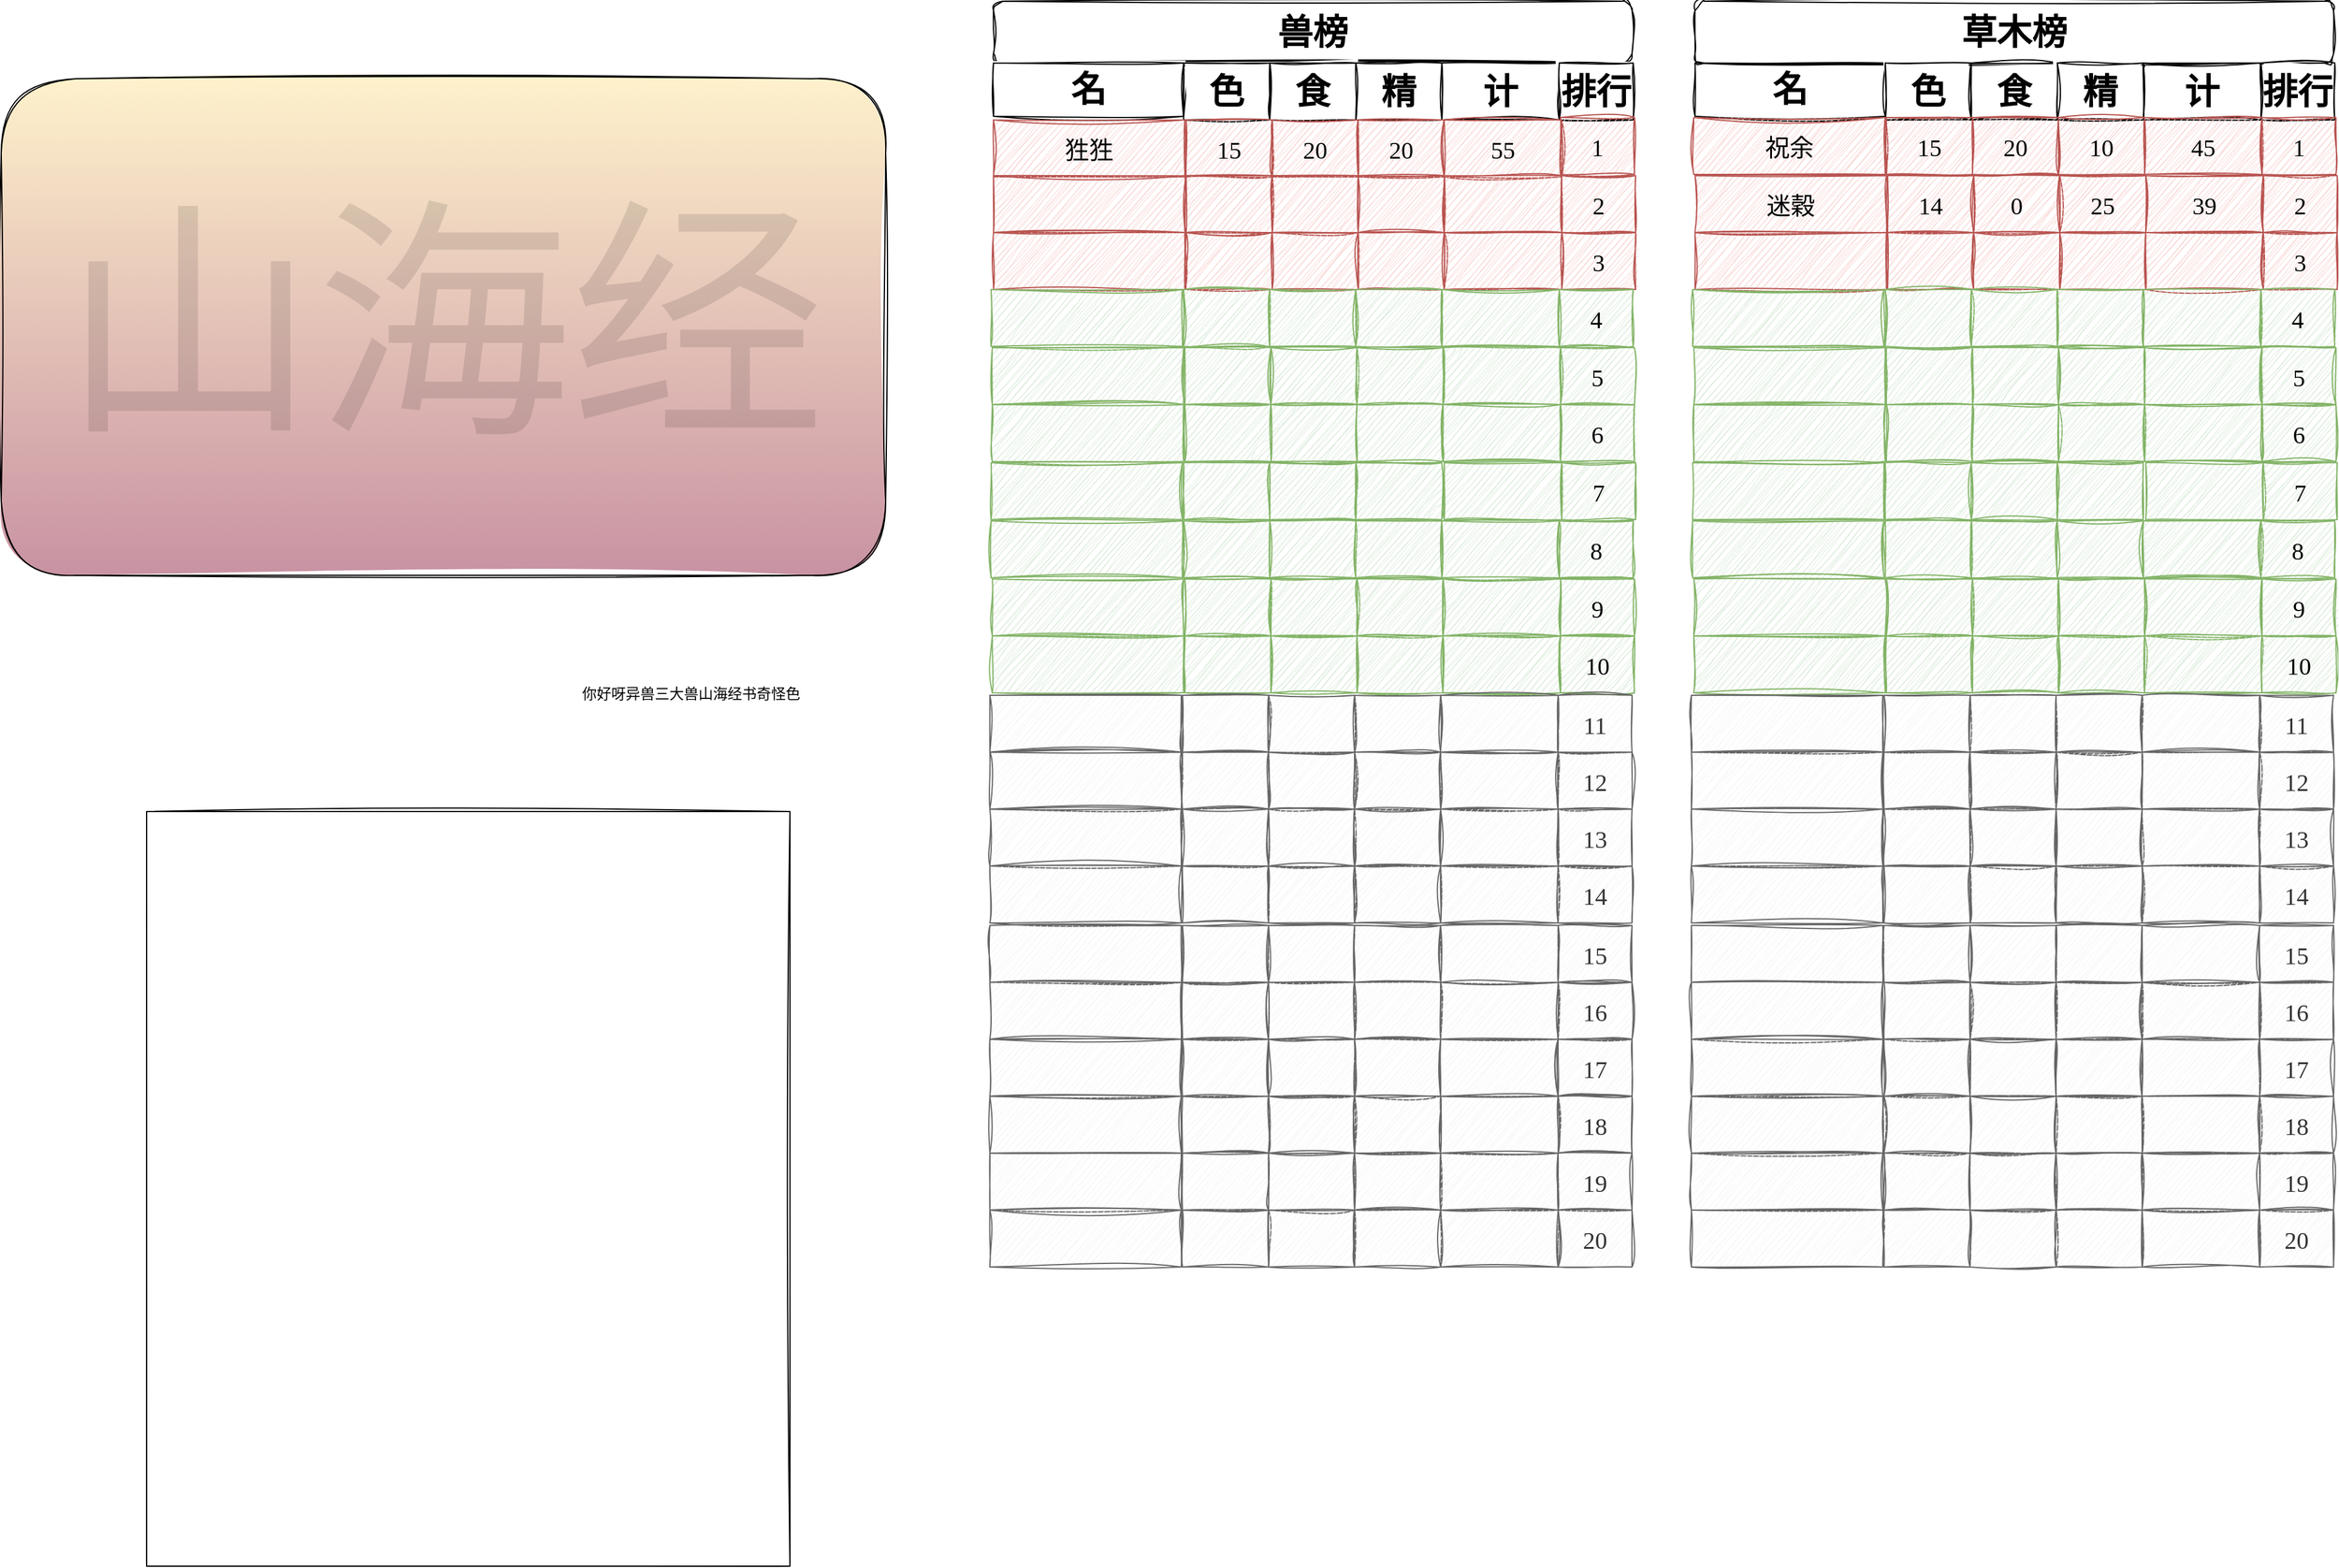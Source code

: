 <mxfile version="20.8.21" type="github">
  <diagram name="第 1 页" id="xcLtO7XaCeu1rpA9z8i8">
    <mxGraphModel dx="1434" dy="770" grid="0" gridSize="10" guides="1" tooltips="1" connect="1" arrows="1" fold="1" page="1" pageScale="1" pageWidth="827" pageHeight="1169" background="none" math="0" shadow="0">
      <root>
        <mxCell id="0" />
        <mxCell id="1" parent="0" />
        <mxCell id="Xw4TS9QuK_xohdVHydM4-1" value="山海经" style="rounded=1;whiteSpace=wrap;sketch=1;hachureGap=4;jiggle=2;curveFitting=1;fontFamily=Ma Shan Zheng;fontSource=https%3A%2F%2Ffonts.googleapis.com%2Fcss%3Ffamily%3DMa%2BShan%2BZheng;fontSize=210;aspect=fixed;fillColor=#fff2cc;strokeColor=default;labelBorderColor=none;fillStyle=auto;gradientColor=#C892A2;glass=0;textOpacity=10;" parent="1" vertex="1">
          <mxGeometry x="59" y="69" width="730" height="410" as="geometry" />
        </mxCell>
        <mxCell id="nUT3khsGeMdMuA17AA8O-20" value="" style="rounded=0;whiteSpace=wrap;html=1;sketch=1;hachureGap=4;jiggle=2;curveFitting=1;fontFamily=Architects Daughter;fontSource=https%3A%2F%2Ffonts.googleapis.com%2Fcss%3Ffamily%3DArchitects%2BDaughter;fontSize=20;fillColor=none;movable=0;resizable=0;rotatable=0;deletable=0;editable=0;locked=1;connectable=0;" parent="1" vertex="1">
          <mxGeometry x="179" y="674" width="531" height="623" as="geometry" />
        </mxCell>
        <mxCell id="nUT3khsGeMdMuA17AA8O-151" value="" style="group;fontFamily=Ma Shan Zheng;fontSource=https%3A%2F%2Ffonts.googleapis.com%2Fcss%3Ffamily%3DMa%2BShan%2BZheng;" parent="1" vertex="1" connectable="0">
          <mxGeometry x="875" y="5" width="533" height="1045" as="geometry" />
        </mxCell>
        <mxCell id="nUT3khsGeMdMuA17AA8O-96" value="" style="group;fontFamily=Ma Shan Zheng;fontSource=https%3A%2F%2Ffonts.googleapis.com%2Fcss%3Ffamily%3DMa%2BShan%2BZheng;" parent="nUT3khsGeMdMuA17AA8O-151" vertex="1" connectable="0">
          <mxGeometry width="533" height="620" as="geometry" />
        </mxCell>
        <mxCell id="nUT3khsGeMdMuA17AA8O-21" value="兽榜" style="rounded=1;whiteSpace=wrap;html=1;sketch=1;hachureGap=4;jiggle=2;curveFitting=1;fontFamily=Ma Shan Zheng;fontSource=https%3A%2F%2Ffonts.googleapis.com%2Fcss%3Ffamily%3DMa%2BShan%2BZheng;fontSize=29;container=0;fontStyle=1" parent="nUT3khsGeMdMuA17AA8O-96" vertex="1">
          <mxGeometry x="3" width="527" height="51" as="geometry" />
        </mxCell>
        <mxCell id="nUT3khsGeMdMuA17AA8O-22" value="名" style="rounded=0;whiteSpace=wrap;html=1;sketch=1;hachureGap=4;jiggle=2;curveFitting=1;fontFamily=Ma Shan Zheng;fontSource=https%3A%2F%2Ffonts.googleapis.com%2Fcss%3Ffamily%3DMa%2BShan%2BZheng;fontSize=29;container=0;fontStyle=1" parent="nUT3khsGeMdMuA17AA8O-96" vertex="1">
          <mxGeometry x="3" y="51" width="157" height="44" as="geometry" />
        </mxCell>
        <mxCell id="nUT3khsGeMdMuA17AA8O-23" value="&lt;font data-font-src=&quot;https://fonts.googleapis.com/css?family=Ma+Shan+Zheng&quot; style=&quot;font-size: 29px;&quot;&gt;色&lt;/font&gt;" style="rounded=0;whiteSpace=wrap;html=1;sketch=1;hachureGap=4;jiggle=2;curveFitting=1;fontFamily=Ma Shan Zheng;fontSource=https%3A%2F%2Ffonts.googleapis.com%2Fcss%3Ffamily%3DMa%2BShan%2BZheng;fontSize=29;container=0;fontStyle=1" parent="nUT3khsGeMdMuA17AA8O-96" vertex="1">
          <mxGeometry x="160" y="51" width="71" height="47" as="geometry" />
        </mxCell>
        <mxCell id="nUT3khsGeMdMuA17AA8O-24" value="&lt;font data-font-src=&quot;https://fonts.googleapis.com/css?family=Ma+Shan+Zheng&quot; style=&quot;font-size: 29px;&quot;&gt;食&lt;/font&gt;" style="rounded=0;whiteSpace=wrap;html=1;sketch=1;hachureGap=4;jiggle=2;curveFitting=1;fontFamily=Ma Shan Zheng;fontSource=https%3A%2F%2Ffonts.googleapis.com%2Fcss%3Ffamily%3DMa%2BShan%2BZheng;fontSize=29;container=0;fontStyle=1" parent="nUT3khsGeMdMuA17AA8O-96" vertex="1">
          <mxGeometry x="231" y="51" width="71" height="47" as="geometry" />
        </mxCell>
        <mxCell id="nUT3khsGeMdMuA17AA8O-25" value="&lt;font data-font-src=&quot;https://fonts.googleapis.com/css?family=Ma+Shan+Zheng&quot; style=&quot;font-size: 29px;&quot;&gt;精&lt;/font&gt;" style="rounded=0;whiteSpace=wrap;html=1;sketch=1;hachureGap=4;jiggle=2;curveFitting=1;fontFamily=Ma Shan Zheng;fontSource=https%3A%2F%2Ffonts.googleapis.com%2Fcss%3Ffamily%3DMa%2BShan%2BZheng;fontSize=29;container=0;fontStyle=1" parent="nUT3khsGeMdMuA17AA8O-96" vertex="1">
          <mxGeometry x="302" y="51" width="71" height="47" as="geometry" />
        </mxCell>
        <mxCell id="nUT3khsGeMdMuA17AA8O-26" value="&lt;font data-font-src=&quot;https://fonts.googleapis.com/css?family=Ma+Shan+Zheng&quot; style=&quot;font-size: 29px;&quot;&gt;计&lt;/font&gt;" style="rounded=0;whiteSpace=wrap;html=1;sketch=1;hachureGap=4;jiggle=2;curveFitting=1;fontFamily=Ma Shan Zheng;fontSource=https%3A%2F%2Ffonts.googleapis.com%2Fcss%3Ffamily%3DMa%2BShan%2BZheng;fontSize=29;container=0;fontStyle=1" parent="nUT3khsGeMdMuA17AA8O-96" vertex="1">
          <mxGeometry x="373" y="51" width="97" height="47" as="geometry" />
        </mxCell>
        <mxCell id="nUT3khsGeMdMuA17AA8O-27" value="排行" style="rounded=0;whiteSpace=wrap;html=1;sketch=1;hachureGap=4;jiggle=2;curveFitting=1;fontFamily=Ma Shan Zheng;fontSource=https%3A%2F%2Ffonts.googleapis.com%2Fcss%3Ffamily%3DMa%2BShan%2BZheng;fontSize=29;container=0;fontStyle=1" parent="nUT3khsGeMdMuA17AA8O-96" vertex="1">
          <mxGeometry x="470" y="51" width="61" height="47" as="geometry" />
        </mxCell>
        <mxCell id="nUT3khsGeMdMuA17AA8O-28" value="&lt;div class=&quot;lake-content&quot;&gt;&lt;font data-font-src=&quot;https://fonts.googleapis.com/css?family=Ma+Shan+Zheng&quot;&gt;狌狌&lt;/font&gt;&lt;/div&gt;" style="rounded=0;whiteSpace=wrap;html=1;sketch=1;hachureGap=4;jiggle=2;curveFitting=1;fontFamily=Ma Shan Zheng;fontSource=https%3A%2F%2Ffonts.googleapis.com%2Fcss%3Ffamily%3DMa%2BShan%2BZheng;fontSize=20;container=0;fillColor=#f8cecc;strokeColor=#b85450;" parent="nUT3khsGeMdMuA17AA8O-96" vertex="1">
          <mxGeometry x="3" y="98" width="158" height="47" as="geometry" />
        </mxCell>
        <mxCell id="nUT3khsGeMdMuA17AA8O-29" value="15" style="rounded=0;whiteSpace=wrap;html=1;sketch=1;hachureGap=4;jiggle=2;curveFitting=1;fontFamily=Ma Shan Zheng;fontSource=https%3A%2F%2Ffonts.googleapis.com%2Fcss%3Ffamily%3DMa%2BShan%2BZheng;fontSize=20;container=0;fillColor=#f8cecc;strokeColor=#b85450;" parent="nUT3khsGeMdMuA17AA8O-96" vertex="1">
          <mxGeometry x="162" y="98" width="71" height="47" as="geometry" />
        </mxCell>
        <mxCell id="nUT3khsGeMdMuA17AA8O-30" value="20" style="rounded=0;whiteSpace=wrap;html=1;sketch=1;hachureGap=4;jiggle=2;curveFitting=1;fontFamily=Ma Shan Zheng;fontSource=https%3A%2F%2Ffonts.googleapis.com%2Fcss%3Ffamily%3DMa%2BShan%2BZheng;fontSize=20;container=0;fillColor=#f8cecc;strokeColor=#b85450;" parent="nUT3khsGeMdMuA17AA8O-96" vertex="1">
          <mxGeometry x="233" y="98" width="71" height="47" as="geometry" />
        </mxCell>
        <mxCell id="nUT3khsGeMdMuA17AA8O-31" value="20" style="rounded=0;whiteSpace=wrap;html=1;sketch=1;hachureGap=4;jiggle=2;curveFitting=1;fontFamily=Ma Shan Zheng;fontSource=https%3A%2F%2Ffonts.googleapis.com%2Fcss%3Ffamily%3DMa%2BShan%2BZheng;fontSize=20;container=0;fillColor=#f8cecc;strokeColor=#b85450;" parent="nUT3khsGeMdMuA17AA8O-96" vertex="1">
          <mxGeometry x="304" y="98" width="71" height="47" as="geometry" />
        </mxCell>
        <mxCell id="nUT3khsGeMdMuA17AA8O-32" value="55" style="rounded=0;whiteSpace=wrap;html=1;sketch=1;hachureGap=4;jiggle=2;curveFitting=1;fontFamily=Ma Shan Zheng;fontSource=https%3A%2F%2Ffonts.googleapis.com%2Fcss%3Ffamily%3DMa%2BShan%2BZheng;fontSize=20;container=0;fillColor=#f8cecc;strokeColor=#b85450;" parent="nUT3khsGeMdMuA17AA8O-96" vertex="1">
          <mxGeometry x="375" y="98" width="97" height="47" as="geometry" />
        </mxCell>
        <mxCell id="nUT3khsGeMdMuA17AA8O-33" value="1" style="rounded=0;whiteSpace=wrap;html=1;sketch=1;hachureGap=4;jiggle=2;curveFitting=1;fontFamily=Ma Shan Zheng;fontSource=https%3A%2F%2Ffonts.googleapis.com%2Fcss%3Ffamily%3DMa%2BShan%2BZheng;fontSize=20;container=0;fillColor=#f8cecc;strokeColor=#b85450;" parent="nUT3khsGeMdMuA17AA8O-96" vertex="1">
          <mxGeometry x="471" y="96" width="61" height="47" as="geometry" />
        </mxCell>
        <mxCell id="nUT3khsGeMdMuA17AA8O-34" value="" style="rounded=0;whiteSpace=wrap;html=1;sketch=1;hachureGap=4;jiggle=2;curveFitting=1;fontFamily=Ma Shan Zheng;fontSource=https%3A%2F%2Ffonts.googleapis.com%2Fcss%3Ffamily%3DMa%2BShan%2BZheng;fontSize=20;container=0;fillColor=#f8cecc;strokeColor=#b85450;" parent="nUT3khsGeMdMuA17AA8O-96" vertex="1">
          <mxGeometry x="3" y="144" width="158" height="47" as="geometry" />
        </mxCell>
        <mxCell id="nUT3khsGeMdMuA17AA8O-35" value="" style="rounded=0;whiteSpace=wrap;html=1;sketch=1;hachureGap=4;jiggle=2;curveFitting=1;fontFamily=Ma Shan Zheng;fontSource=https%3A%2F%2Ffonts.googleapis.com%2Fcss%3Ffamily%3DMa%2BShan%2BZheng;fontSize=20;container=0;fillColor=#f8cecc;strokeColor=#b85450;" parent="nUT3khsGeMdMuA17AA8O-96" vertex="1">
          <mxGeometry x="162" y="144" width="71" height="47" as="geometry" />
        </mxCell>
        <mxCell id="nUT3khsGeMdMuA17AA8O-36" value="" style="rounded=0;whiteSpace=wrap;html=1;sketch=1;hachureGap=4;jiggle=2;curveFitting=1;fontFamily=Ma Shan Zheng;fontSource=https%3A%2F%2Ffonts.googleapis.com%2Fcss%3Ffamily%3DMa%2BShan%2BZheng;fontSize=20;container=0;fillColor=#f8cecc;strokeColor=#b85450;" parent="nUT3khsGeMdMuA17AA8O-96" vertex="1">
          <mxGeometry x="233" y="144" width="71" height="47" as="geometry" />
        </mxCell>
        <mxCell id="nUT3khsGeMdMuA17AA8O-37" value="" style="rounded=0;whiteSpace=wrap;html=1;sketch=1;hachureGap=4;jiggle=2;curveFitting=1;fontFamily=Ma Shan Zheng;fontSource=https%3A%2F%2Ffonts.googleapis.com%2Fcss%3Ffamily%3DMa%2BShan%2BZheng;fontSize=20;container=0;fillColor=#f8cecc;strokeColor=#b85450;" parent="nUT3khsGeMdMuA17AA8O-96" vertex="1">
          <mxGeometry x="304" y="144" width="71" height="47" as="geometry" />
        </mxCell>
        <mxCell id="nUT3khsGeMdMuA17AA8O-38" value="" style="rounded=0;whiteSpace=wrap;html=1;sketch=1;hachureGap=4;jiggle=2;curveFitting=1;fontFamily=Ma Shan Zheng;fontSource=https%3A%2F%2Ffonts.googleapis.com%2Fcss%3Ffamily%3DMa%2BShan%2BZheng;fontSize=20;container=0;fillColor=#f8cecc;strokeColor=#b85450;" parent="nUT3khsGeMdMuA17AA8O-96" vertex="1">
          <mxGeometry x="375" y="144" width="97" height="47" as="geometry" />
        </mxCell>
        <mxCell id="nUT3khsGeMdMuA17AA8O-39" value="2" style="rounded=0;whiteSpace=wrap;html=1;sketch=1;hachureGap=4;jiggle=2;curveFitting=1;fontFamily=Ma Shan Zheng;fontSource=https%3A%2F%2Ffonts.googleapis.com%2Fcss%3Ffamily%3DMa%2BShan%2BZheng;fontSize=20;container=0;fillColor=#f8cecc;strokeColor=#b85450;" parent="nUT3khsGeMdMuA17AA8O-96" vertex="1">
          <mxGeometry x="472" y="144" width="61" height="47" as="geometry" />
        </mxCell>
        <mxCell id="nUT3khsGeMdMuA17AA8O-40" value="" style="rounded=0;whiteSpace=wrap;html=1;sketch=1;hachureGap=4;jiggle=2;curveFitting=1;fontFamily=Ma Shan Zheng;fontSource=https%3A%2F%2Ffonts.googleapis.com%2Fcss%3Ffamily%3DMa%2BShan%2BZheng;fontSize=20;container=0;fillColor=#f8cecc;strokeColor=#b85450;" parent="nUT3khsGeMdMuA17AA8O-96" vertex="1">
          <mxGeometry x="3" y="191" width="158" height="47" as="geometry" />
        </mxCell>
        <mxCell id="nUT3khsGeMdMuA17AA8O-41" value="" style="rounded=0;whiteSpace=wrap;html=1;sketch=1;hachureGap=4;jiggle=2;curveFitting=1;fontFamily=Ma Shan Zheng;fontSource=https%3A%2F%2Ffonts.googleapis.com%2Fcss%3Ffamily%3DMa%2BShan%2BZheng;fontSize=20;container=0;fillColor=#f8cecc;strokeColor=#b85450;" parent="nUT3khsGeMdMuA17AA8O-96" vertex="1">
          <mxGeometry x="162" y="191" width="71" height="47" as="geometry" />
        </mxCell>
        <mxCell id="nUT3khsGeMdMuA17AA8O-42" value="" style="rounded=0;whiteSpace=wrap;html=1;sketch=1;hachureGap=4;jiggle=2;curveFitting=1;fontFamily=Ma Shan Zheng;fontSource=https%3A%2F%2Ffonts.googleapis.com%2Fcss%3Ffamily%3DMa%2BShan%2BZheng;fontSize=20;container=0;fillColor=#f8cecc;strokeColor=#b85450;" parent="nUT3khsGeMdMuA17AA8O-96" vertex="1">
          <mxGeometry x="233" y="191" width="71" height="47" as="geometry" />
        </mxCell>
        <mxCell id="nUT3khsGeMdMuA17AA8O-43" value="" style="rounded=0;whiteSpace=wrap;html=1;sketch=1;hachureGap=4;jiggle=2;curveFitting=1;fontFamily=Ma Shan Zheng;fontSource=https%3A%2F%2Ffonts.googleapis.com%2Fcss%3Ffamily%3DMa%2BShan%2BZheng;fontSize=20;container=0;fillColor=#f8cecc;strokeColor=#b85450;" parent="nUT3khsGeMdMuA17AA8O-96" vertex="1">
          <mxGeometry x="304" y="191" width="71" height="47" as="geometry" />
        </mxCell>
        <mxCell id="nUT3khsGeMdMuA17AA8O-44" value="" style="rounded=0;whiteSpace=wrap;html=1;sketch=1;hachureGap=4;jiggle=2;curveFitting=1;fontFamily=Ma Shan Zheng;fontSource=https%3A%2F%2Ffonts.googleapis.com%2Fcss%3Ffamily%3DMa%2BShan%2BZheng;fontSize=20;container=0;fillColor=#f8cecc;strokeColor=#b85450;" parent="nUT3khsGeMdMuA17AA8O-96" vertex="1">
          <mxGeometry x="375" y="191" width="97" height="47" as="geometry" />
        </mxCell>
        <mxCell id="nUT3khsGeMdMuA17AA8O-45" value="3" style="rounded=0;whiteSpace=wrap;html=1;sketch=1;hachureGap=4;jiggle=2;curveFitting=1;fontFamily=Ma Shan Zheng;fontSource=https%3A%2F%2Ffonts.googleapis.com%2Fcss%3Ffamily%3DMa%2BShan%2BZheng;fontSize=20;container=0;fillColor=#f8cecc;strokeColor=#b85450;" parent="nUT3khsGeMdMuA17AA8O-96" vertex="1">
          <mxGeometry x="472" y="191" width="61" height="47" as="geometry" />
        </mxCell>
        <mxCell id="nUT3khsGeMdMuA17AA8O-46" value="" style="rounded=0;whiteSpace=wrap;html=1;sketch=1;hachureGap=4;jiggle=2;curveFitting=1;fontFamily=Ma Shan Zheng;fontSource=https%3A%2F%2Ffonts.googleapis.com%2Fcss%3Ffamily%3DMa%2BShan%2BZheng;fontSize=20;container=0;fillColor=#d5e8d4;strokeColor=#82b366;" parent="nUT3khsGeMdMuA17AA8O-96" vertex="1">
          <mxGeometry x="1" y="238" width="158" height="47" as="geometry" />
        </mxCell>
        <mxCell id="nUT3khsGeMdMuA17AA8O-47" value="" style="rounded=0;whiteSpace=wrap;html=1;sketch=1;hachureGap=4;jiggle=2;curveFitting=1;fontFamily=Ma Shan Zheng;fontSource=https%3A%2F%2Ffonts.googleapis.com%2Fcss%3Ffamily%3DMa%2BShan%2BZheng;fontSize=20;container=0;fillColor=#d5e8d4;strokeColor=#82b366;" parent="nUT3khsGeMdMuA17AA8O-96" vertex="1">
          <mxGeometry x="160" y="238" width="71" height="47" as="geometry" />
        </mxCell>
        <mxCell id="nUT3khsGeMdMuA17AA8O-48" value="" style="rounded=0;whiteSpace=wrap;html=1;sketch=1;hachureGap=4;jiggle=2;curveFitting=1;fontFamily=Ma Shan Zheng;fontSource=https%3A%2F%2Ffonts.googleapis.com%2Fcss%3Ffamily%3DMa%2BShan%2BZheng;fontSize=20;container=0;fillColor=#d5e8d4;strokeColor=#82b366;" parent="nUT3khsGeMdMuA17AA8O-96" vertex="1">
          <mxGeometry x="231" y="238" width="71" height="47" as="geometry" />
        </mxCell>
        <mxCell id="nUT3khsGeMdMuA17AA8O-49" value="" style="rounded=0;whiteSpace=wrap;html=1;sketch=1;hachureGap=4;jiggle=2;curveFitting=1;fontFamily=Ma Shan Zheng;fontSource=https%3A%2F%2Ffonts.googleapis.com%2Fcss%3Ffamily%3DMa%2BShan%2BZheng;fontSize=20;container=0;fillColor=#d5e8d4;strokeColor=#82b366;" parent="nUT3khsGeMdMuA17AA8O-96" vertex="1">
          <mxGeometry x="302" y="238" width="71" height="47" as="geometry" />
        </mxCell>
        <mxCell id="nUT3khsGeMdMuA17AA8O-50" value="" style="rounded=0;whiteSpace=wrap;html=1;sketch=1;hachureGap=4;jiggle=2;curveFitting=1;fontFamily=Ma Shan Zheng;fontSource=https%3A%2F%2Ffonts.googleapis.com%2Fcss%3Ffamily%3DMa%2BShan%2BZheng;fontSize=20;container=0;fillColor=#d5e8d4;strokeColor=#82b366;" parent="nUT3khsGeMdMuA17AA8O-96" vertex="1">
          <mxGeometry x="373" y="238" width="97" height="47" as="geometry" />
        </mxCell>
        <mxCell id="nUT3khsGeMdMuA17AA8O-51" value="4" style="rounded=0;whiteSpace=wrap;html=1;sketch=1;hachureGap=4;jiggle=2;curveFitting=1;fontFamily=Ma Shan Zheng;fontSource=https%3A%2F%2Ffonts.googleapis.com%2Fcss%3Ffamily%3DMa%2BShan%2BZheng;fontSize=20;container=0;fillColor=#d5e8d4;strokeColor=#82b366;" parent="nUT3khsGeMdMuA17AA8O-96" vertex="1">
          <mxGeometry x="470" y="238" width="61" height="47" as="geometry" />
        </mxCell>
        <mxCell id="nUT3khsGeMdMuA17AA8O-52" value="" style="rounded=0;whiteSpace=wrap;html=1;sketch=1;hachureGap=4;jiggle=2;curveFitting=1;fontFamily=Ma Shan Zheng;fontSource=https%3A%2F%2Ffonts.googleapis.com%2Fcss%3Ffamily%3DMa%2BShan%2BZheng;fontSize=20;container=0;fillColor=#d5e8d4;strokeColor=#82b366;" parent="nUT3khsGeMdMuA17AA8O-96" vertex="1">
          <mxGeometry x="2" y="286" width="158" height="47" as="geometry" />
        </mxCell>
        <mxCell id="nUT3khsGeMdMuA17AA8O-53" value="" style="rounded=0;whiteSpace=wrap;html=1;sketch=1;hachureGap=4;jiggle=2;curveFitting=1;fontFamily=Ma Shan Zheng;fontSource=https%3A%2F%2Ffonts.googleapis.com%2Fcss%3Ffamily%3DMa%2BShan%2BZheng;fontSize=20;container=0;fillColor=#d5e8d4;strokeColor=#82b366;" parent="nUT3khsGeMdMuA17AA8O-96" vertex="1">
          <mxGeometry x="161" y="286" width="71" height="47" as="geometry" />
        </mxCell>
        <mxCell id="nUT3khsGeMdMuA17AA8O-54" value="" style="rounded=0;whiteSpace=wrap;html=1;sketch=1;hachureGap=4;jiggle=2;curveFitting=1;fontFamily=Ma Shan Zheng;fontSource=https%3A%2F%2Ffonts.googleapis.com%2Fcss%3Ffamily%3DMa%2BShan%2BZheng;fontSize=20;container=0;fillColor=#d5e8d4;strokeColor=#82b366;" parent="nUT3khsGeMdMuA17AA8O-96" vertex="1">
          <mxGeometry x="232" y="286" width="71" height="47" as="geometry" />
        </mxCell>
        <mxCell id="nUT3khsGeMdMuA17AA8O-55" value="" style="rounded=0;whiteSpace=wrap;html=1;sketch=1;hachureGap=4;jiggle=2;curveFitting=1;fontFamily=Ma Shan Zheng;fontSource=https%3A%2F%2Ffonts.googleapis.com%2Fcss%3Ffamily%3DMa%2BShan%2BZheng;fontSize=20;container=0;fillColor=#d5e8d4;strokeColor=#82b366;" parent="nUT3khsGeMdMuA17AA8O-96" vertex="1">
          <mxGeometry x="303" y="286" width="71" height="47" as="geometry" />
        </mxCell>
        <mxCell id="nUT3khsGeMdMuA17AA8O-56" value="" style="rounded=0;whiteSpace=wrap;html=1;sketch=1;hachureGap=4;jiggle=2;curveFitting=1;fontFamily=Ma Shan Zheng;fontSource=https%3A%2F%2Ffonts.googleapis.com%2Fcss%3Ffamily%3DMa%2BShan%2BZheng;fontSize=20;container=0;fillColor=#d5e8d4;strokeColor=#82b366;" parent="nUT3khsGeMdMuA17AA8O-96" vertex="1">
          <mxGeometry x="374" y="286" width="97" height="47" as="geometry" />
        </mxCell>
        <mxCell id="nUT3khsGeMdMuA17AA8O-57" value="5" style="rounded=0;whiteSpace=wrap;html=1;sketch=1;hachureGap=4;jiggle=2;curveFitting=1;fontFamily=Ma Shan Zheng;fontSource=https%3A%2F%2Ffonts.googleapis.com%2Fcss%3Ffamily%3DMa%2BShan%2BZheng;fontSize=20;container=0;fillColor=#d5e8d4;strokeColor=#82b366;" parent="nUT3khsGeMdMuA17AA8O-96" vertex="1">
          <mxGeometry x="471" y="286" width="61" height="47" as="geometry" />
        </mxCell>
        <mxCell id="nUT3khsGeMdMuA17AA8O-58" value="" style="rounded=0;whiteSpace=wrap;html=1;sketch=1;hachureGap=4;jiggle=2;curveFitting=1;fontFamily=Ma Shan Zheng;fontSource=https%3A%2F%2Ffonts.googleapis.com%2Fcss%3Ffamily%3DMa%2BShan%2BZheng;fontSize=20;container=0;fillColor=#d5e8d4;strokeColor=#82b366;" parent="nUT3khsGeMdMuA17AA8O-96" vertex="1">
          <mxGeometry x="2" y="333" width="158" height="47" as="geometry" />
        </mxCell>
        <mxCell id="nUT3khsGeMdMuA17AA8O-59" value="" style="rounded=0;whiteSpace=wrap;html=1;sketch=1;hachureGap=4;jiggle=2;curveFitting=1;fontFamily=Ma Shan Zheng;fontSource=https%3A%2F%2Ffonts.googleapis.com%2Fcss%3Ffamily%3DMa%2BShan%2BZheng;fontSize=20;container=0;fillColor=#d5e8d4;strokeColor=#82b366;" parent="nUT3khsGeMdMuA17AA8O-96" vertex="1">
          <mxGeometry x="161" y="333" width="71" height="47" as="geometry" />
        </mxCell>
        <mxCell id="nUT3khsGeMdMuA17AA8O-60" value="" style="rounded=0;whiteSpace=wrap;html=1;sketch=1;hachureGap=4;jiggle=2;curveFitting=1;fontFamily=Ma Shan Zheng;fontSource=https%3A%2F%2Ffonts.googleapis.com%2Fcss%3Ffamily%3DMa%2BShan%2BZheng;fontSize=20;container=0;fillColor=#d5e8d4;strokeColor=#82b366;" parent="nUT3khsGeMdMuA17AA8O-96" vertex="1">
          <mxGeometry x="232" y="333" width="71" height="47" as="geometry" />
        </mxCell>
        <mxCell id="nUT3khsGeMdMuA17AA8O-61" value="" style="rounded=0;whiteSpace=wrap;html=1;sketch=1;hachureGap=4;jiggle=2;curveFitting=1;fontFamily=Ma Shan Zheng;fontSource=https%3A%2F%2Ffonts.googleapis.com%2Fcss%3Ffamily%3DMa%2BShan%2BZheng;fontSize=20;container=0;fillColor=#d5e8d4;strokeColor=#82b366;" parent="nUT3khsGeMdMuA17AA8O-96" vertex="1">
          <mxGeometry x="303" y="333" width="71" height="47" as="geometry" />
        </mxCell>
        <mxCell id="nUT3khsGeMdMuA17AA8O-62" value="" style="rounded=0;whiteSpace=wrap;html=1;sketch=1;hachureGap=4;jiggle=2;curveFitting=1;fontFamily=Ma Shan Zheng;fontSource=https%3A%2F%2Ffonts.googleapis.com%2Fcss%3Ffamily%3DMa%2BShan%2BZheng;fontSize=20;container=0;fillColor=#d5e8d4;strokeColor=#82b366;" parent="nUT3khsGeMdMuA17AA8O-96" vertex="1">
          <mxGeometry x="374" y="333" width="97" height="47" as="geometry" />
        </mxCell>
        <mxCell id="nUT3khsGeMdMuA17AA8O-63" value="6" style="rounded=0;whiteSpace=wrap;html=1;sketch=1;hachureGap=4;jiggle=2;curveFitting=1;fontFamily=Ma Shan Zheng;fontSource=https%3A%2F%2Ffonts.googleapis.com%2Fcss%3Ffamily%3DMa%2BShan%2BZheng;fontSize=20;container=0;fillColor=#d5e8d4;strokeColor=#82b366;" parent="nUT3khsGeMdMuA17AA8O-96" vertex="1">
          <mxGeometry x="471" y="333" width="61" height="47" as="geometry" />
        </mxCell>
        <mxCell id="nUT3khsGeMdMuA17AA8O-64" value="" style="rounded=0;whiteSpace=wrap;html=1;sketch=1;hachureGap=4;jiggle=2;curveFitting=1;fontFamily=Ma Shan Zheng;fontSource=https%3A%2F%2Ffonts.googleapis.com%2Fcss%3Ffamily%3DMa%2BShan%2BZheng;fontSize=20;container=0;fillColor=#d5e8d4;strokeColor=#82b366;" parent="nUT3khsGeMdMuA17AA8O-96" vertex="1">
          <mxGeometry x="1" y="381" width="158" height="47" as="geometry" />
        </mxCell>
        <mxCell id="nUT3khsGeMdMuA17AA8O-65" value="" style="rounded=0;whiteSpace=wrap;html=1;sketch=1;hachureGap=4;jiggle=2;curveFitting=1;fontFamily=Ma Shan Zheng;fontSource=https%3A%2F%2Ffonts.googleapis.com%2Fcss%3Ffamily%3DMa%2BShan%2BZheng;fontSize=20;container=0;fillColor=#d5e8d4;strokeColor=#82b366;" parent="nUT3khsGeMdMuA17AA8O-96" vertex="1">
          <mxGeometry x="160" y="381" width="71" height="47" as="geometry" />
        </mxCell>
        <mxCell id="nUT3khsGeMdMuA17AA8O-66" value="" style="rounded=0;whiteSpace=wrap;html=1;sketch=1;hachureGap=4;jiggle=2;curveFitting=1;fontFamily=Ma Shan Zheng;fontSource=https%3A%2F%2Ffonts.googleapis.com%2Fcss%3Ffamily%3DMa%2BShan%2BZheng;fontSize=20;container=0;fillColor=#d5e8d4;strokeColor=#82b366;" parent="nUT3khsGeMdMuA17AA8O-96" vertex="1">
          <mxGeometry x="231" y="381" width="71" height="47" as="geometry" />
        </mxCell>
        <mxCell id="nUT3khsGeMdMuA17AA8O-67" value="" style="rounded=0;whiteSpace=wrap;html=1;sketch=1;hachureGap=4;jiggle=2;curveFitting=1;fontFamily=Ma Shan Zheng;fontSource=https%3A%2F%2Ffonts.googleapis.com%2Fcss%3Ffamily%3DMa%2BShan%2BZheng;fontSize=20;container=0;fillColor=#d5e8d4;strokeColor=#82b366;" parent="nUT3khsGeMdMuA17AA8O-96" vertex="1">
          <mxGeometry x="302" y="381" width="71" height="47" as="geometry" />
        </mxCell>
        <mxCell id="nUT3khsGeMdMuA17AA8O-68" value="" style="rounded=0;whiteSpace=wrap;html=1;sketch=1;hachureGap=4;jiggle=2;curveFitting=1;fontFamily=Ma Shan Zheng;fontSource=https%3A%2F%2Ffonts.googleapis.com%2Fcss%3Ffamily%3DMa%2BShan%2BZheng;fontSize=20;container=0;fillColor=#d5e8d4;strokeColor=#82b366;" parent="nUT3khsGeMdMuA17AA8O-96" vertex="1">
          <mxGeometry x="375" y="381" width="97" height="47" as="geometry" />
        </mxCell>
        <mxCell id="nUT3khsGeMdMuA17AA8O-69" value="7" style="rounded=0;whiteSpace=wrap;html=1;sketch=1;hachureGap=4;jiggle=2;curveFitting=1;fontFamily=Ma Shan Zheng;fontSource=https%3A%2F%2Ffonts.googleapis.com%2Fcss%3Ffamily%3DMa%2BShan%2BZheng;fontSize=20;container=0;fillColor=#d5e8d4;strokeColor=#82b366;" parent="nUT3khsGeMdMuA17AA8O-96" vertex="1">
          <mxGeometry x="472" y="381" width="61" height="47" as="geometry" />
        </mxCell>
        <mxCell id="nUT3khsGeMdMuA17AA8O-70" value="" style="rounded=0;whiteSpace=wrap;html=1;sketch=1;hachureGap=4;jiggle=2;curveFitting=1;fontFamily=Ma Shan Zheng;fontSource=https%3A%2F%2Ffonts.googleapis.com%2Fcss%3Ffamily%3DMa%2BShan%2BZheng;fontSize=20;container=0;fillColor=#d5e8d4;strokeColor=#82b366;" parent="nUT3khsGeMdMuA17AA8O-96" vertex="1">
          <mxGeometry x="1" y="429" width="158" height="47" as="geometry" />
        </mxCell>
        <mxCell id="nUT3khsGeMdMuA17AA8O-71" value="" style="rounded=0;whiteSpace=wrap;html=1;sketch=1;hachureGap=4;jiggle=2;curveFitting=1;fontFamily=Ma Shan Zheng;fontSource=https%3A%2F%2Ffonts.googleapis.com%2Fcss%3Ffamily%3DMa%2BShan%2BZheng;fontSize=20;container=0;fillColor=#d5e8d4;strokeColor=#82b366;" parent="nUT3khsGeMdMuA17AA8O-96" vertex="1">
          <mxGeometry x="160" y="429" width="71" height="47" as="geometry" />
        </mxCell>
        <mxCell id="nUT3khsGeMdMuA17AA8O-72" value="" style="rounded=0;whiteSpace=wrap;html=1;sketch=1;hachureGap=4;jiggle=2;curveFitting=1;fontFamily=Ma Shan Zheng;fontSource=https%3A%2F%2Ffonts.googleapis.com%2Fcss%3Ffamily%3DMa%2BShan%2BZheng;fontSize=20;container=0;fillColor=#d5e8d4;strokeColor=#82b366;" parent="nUT3khsGeMdMuA17AA8O-96" vertex="1">
          <mxGeometry x="231" y="429" width="71" height="47" as="geometry" />
        </mxCell>
        <mxCell id="nUT3khsGeMdMuA17AA8O-73" value="" style="rounded=0;whiteSpace=wrap;html=1;sketch=1;hachureGap=4;jiggle=2;curveFitting=1;fontFamily=Ma Shan Zheng;fontSource=https%3A%2F%2Ffonts.googleapis.com%2Fcss%3Ffamily%3DMa%2BShan%2BZheng;fontSize=20;container=0;fillColor=#d5e8d4;strokeColor=#82b366;" parent="nUT3khsGeMdMuA17AA8O-96" vertex="1">
          <mxGeometry x="302" y="429" width="71" height="47" as="geometry" />
        </mxCell>
        <mxCell id="nUT3khsGeMdMuA17AA8O-74" value="" style="rounded=0;whiteSpace=wrap;html=1;sketch=1;hachureGap=4;jiggle=2;curveFitting=1;fontFamily=Ma Shan Zheng;fontSource=https%3A%2F%2Ffonts.googleapis.com%2Fcss%3Ffamily%3DMa%2BShan%2BZheng;fontSize=20;container=0;fillColor=#d5e8d4;strokeColor=#82b366;" parent="nUT3khsGeMdMuA17AA8O-96" vertex="1">
          <mxGeometry x="373" y="429" width="97" height="47" as="geometry" />
        </mxCell>
        <mxCell id="nUT3khsGeMdMuA17AA8O-75" value="8" style="rounded=0;whiteSpace=wrap;html=1;sketch=1;hachureGap=4;jiggle=2;curveFitting=1;fontFamily=Ma Shan Zheng;fontSource=https%3A%2F%2Ffonts.googleapis.com%2Fcss%3Ffamily%3DMa%2BShan%2BZheng;fontSize=20;container=0;fillColor=#d5e8d4;strokeColor=#82b366;" parent="nUT3khsGeMdMuA17AA8O-96" vertex="1">
          <mxGeometry x="470" y="429" width="61" height="47" as="geometry" />
        </mxCell>
        <mxCell id="nUT3khsGeMdMuA17AA8O-76" value="" style="rounded=0;whiteSpace=wrap;html=1;sketch=1;hachureGap=4;jiggle=2;curveFitting=1;fontFamily=Ma Shan Zheng;fontSource=https%3A%2F%2Ffonts.googleapis.com%2Fcss%3Ffamily%3DMa%2BShan%2BZheng;fontSize=20;container=0;fillColor=#d5e8d4;strokeColor=#82b366;" parent="nUT3khsGeMdMuA17AA8O-96" vertex="1">
          <mxGeometry x="2" y="477" width="158" height="47" as="geometry" />
        </mxCell>
        <mxCell id="nUT3khsGeMdMuA17AA8O-77" value="" style="rounded=0;whiteSpace=wrap;html=1;sketch=1;hachureGap=4;jiggle=2;curveFitting=1;fontFamily=Ma Shan Zheng;fontSource=https%3A%2F%2Ffonts.googleapis.com%2Fcss%3Ffamily%3DMa%2BShan%2BZheng;fontSize=20;container=0;fillColor=#d5e8d4;strokeColor=#82b366;" parent="nUT3khsGeMdMuA17AA8O-96" vertex="1">
          <mxGeometry x="161" y="477" width="71" height="47" as="geometry" />
        </mxCell>
        <mxCell id="nUT3khsGeMdMuA17AA8O-78" value="" style="rounded=0;whiteSpace=wrap;html=1;sketch=1;hachureGap=4;jiggle=2;curveFitting=1;fontFamily=Ma Shan Zheng;fontSource=https%3A%2F%2Ffonts.googleapis.com%2Fcss%3Ffamily%3DMa%2BShan%2BZheng;fontSize=20;container=0;fillColor=#d5e8d4;strokeColor=#82b366;" parent="nUT3khsGeMdMuA17AA8O-96" vertex="1">
          <mxGeometry x="232" y="477" width="71" height="47" as="geometry" />
        </mxCell>
        <mxCell id="nUT3khsGeMdMuA17AA8O-79" value="" style="rounded=0;whiteSpace=wrap;html=1;sketch=1;hachureGap=4;jiggle=2;curveFitting=1;fontFamily=Ma Shan Zheng;fontSource=https%3A%2F%2Ffonts.googleapis.com%2Fcss%3Ffamily%3DMa%2BShan%2BZheng;fontSize=20;container=0;fillColor=#d5e8d4;strokeColor=#82b366;" parent="nUT3khsGeMdMuA17AA8O-96" vertex="1">
          <mxGeometry x="303" y="477" width="71" height="47" as="geometry" />
        </mxCell>
        <mxCell id="nUT3khsGeMdMuA17AA8O-80" value="" style="rounded=0;whiteSpace=wrap;html=1;sketch=1;hachureGap=4;jiggle=2;curveFitting=1;fontFamily=Ma Shan Zheng;fontSource=https%3A%2F%2Ffonts.googleapis.com%2Fcss%3Ffamily%3DMa%2BShan%2BZheng;fontSize=20;container=0;fillColor=#d5e8d4;strokeColor=#82b366;" parent="nUT3khsGeMdMuA17AA8O-96" vertex="1">
          <mxGeometry x="374" y="477" width="97" height="47" as="geometry" />
        </mxCell>
        <mxCell id="nUT3khsGeMdMuA17AA8O-81" value="9" style="rounded=0;whiteSpace=wrap;html=1;sketch=1;hachureGap=4;jiggle=2;curveFitting=1;fontFamily=Ma Shan Zheng;fontSource=https%3A%2F%2Ffonts.googleapis.com%2Fcss%3Ffamily%3DMa%2BShan%2BZheng;fontSize=20;container=0;fillColor=#d5e8d4;strokeColor=#82b366;" parent="nUT3khsGeMdMuA17AA8O-96" vertex="1">
          <mxGeometry x="471" y="477" width="61" height="47" as="geometry" />
        </mxCell>
        <mxCell id="nUT3khsGeMdMuA17AA8O-82" value="" style="rounded=0;whiteSpace=wrap;html=1;sketch=1;hachureGap=4;jiggle=2;curveFitting=1;fontFamily=Ma Shan Zheng;fontSource=https%3A%2F%2Ffonts.googleapis.com%2Fcss%3Ffamily%3DMa%2BShan%2BZheng;fontSize=20;container=0;fillColor=#d5e8d4;strokeColor=#82b366;" parent="nUT3khsGeMdMuA17AA8O-96" vertex="1">
          <mxGeometry x="2" y="524" width="158" height="47" as="geometry" />
        </mxCell>
        <mxCell id="nUT3khsGeMdMuA17AA8O-83" value="" style="rounded=0;whiteSpace=wrap;html=1;sketch=1;hachureGap=4;jiggle=2;curveFitting=1;fontFamily=Ma Shan Zheng;fontSource=https%3A%2F%2Ffonts.googleapis.com%2Fcss%3Ffamily%3DMa%2BShan%2BZheng;fontSize=20;container=0;fillColor=#d5e8d4;strokeColor=#82b366;" parent="nUT3khsGeMdMuA17AA8O-96" vertex="1">
          <mxGeometry x="161" y="524" width="71" height="47" as="geometry" />
        </mxCell>
        <mxCell id="nUT3khsGeMdMuA17AA8O-84" value="" style="rounded=0;whiteSpace=wrap;html=1;sketch=1;hachureGap=4;jiggle=2;curveFitting=1;fontFamily=Ma Shan Zheng;fontSource=https%3A%2F%2Ffonts.googleapis.com%2Fcss%3Ffamily%3DMa%2BShan%2BZheng;fontSize=20;container=0;fillColor=#d5e8d4;strokeColor=#82b366;" parent="nUT3khsGeMdMuA17AA8O-96" vertex="1">
          <mxGeometry x="232" y="524" width="71" height="47" as="geometry" />
        </mxCell>
        <mxCell id="nUT3khsGeMdMuA17AA8O-85" value="" style="rounded=0;whiteSpace=wrap;html=1;sketch=1;hachureGap=4;jiggle=2;curveFitting=1;fontFamily=Ma Shan Zheng;fontSource=https%3A%2F%2Ffonts.googleapis.com%2Fcss%3Ffamily%3DMa%2BShan%2BZheng;fontSize=20;container=0;fillColor=#d5e8d4;strokeColor=#82b366;" parent="nUT3khsGeMdMuA17AA8O-96" vertex="1">
          <mxGeometry x="303" y="524" width="71" height="47" as="geometry" />
        </mxCell>
        <mxCell id="nUT3khsGeMdMuA17AA8O-86" value="" style="rounded=0;whiteSpace=wrap;html=1;sketch=1;hachureGap=4;jiggle=2;curveFitting=1;fontFamily=Ma Shan Zheng;fontSource=https%3A%2F%2Ffonts.googleapis.com%2Fcss%3Ffamily%3DMa%2BShan%2BZheng;fontSize=20;container=0;fillColor=#d5e8d4;strokeColor=#82b366;" parent="nUT3khsGeMdMuA17AA8O-96" vertex="1">
          <mxGeometry x="374" y="524" width="97" height="47" as="geometry" />
        </mxCell>
        <mxCell id="nUT3khsGeMdMuA17AA8O-87" value="10" style="rounded=0;whiteSpace=wrap;html=1;sketch=1;hachureGap=4;jiggle=2;curveFitting=1;fontFamily=Ma Shan Zheng;fontSource=https%3A%2F%2Ffonts.googleapis.com%2Fcss%3Ffamily%3DMa%2BShan%2BZheng;fontSize=20;container=0;fillColor=#d5e8d4;strokeColor=#82b366;" parent="nUT3khsGeMdMuA17AA8O-96" vertex="1">
          <mxGeometry x="471" y="524" width="61" height="47" as="geometry" />
        </mxCell>
        <mxCell id="nUT3khsGeMdMuA17AA8O-88" value="" style="rounded=0;whiteSpace=wrap;html=1;sketch=1;hachureGap=4;jiggle=2;curveFitting=1;fontFamily=Ma Shan Zheng;fontSource=https%3A%2F%2Ffonts.googleapis.com%2Fcss%3Ffamily%3DMa%2BShan%2BZheng;fontSize=20;container=0;fillColor=#f5f5f5;fontColor=#333333;strokeColor=#666666;" parent="nUT3khsGeMdMuA17AA8O-96" vertex="1">
          <mxGeometry y="573" width="158" height="47" as="geometry" />
        </mxCell>
        <mxCell id="nUT3khsGeMdMuA17AA8O-89" value="" style="rounded=0;whiteSpace=wrap;html=1;sketch=1;hachureGap=4;jiggle=2;curveFitting=1;fontFamily=Ma Shan Zheng;fontSource=https%3A%2F%2Ffonts.googleapis.com%2Fcss%3Ffamily%3DMa%2BShan%2BZheng;fontSize=20;container=0;fillColor=#f5f5f5;fontColor=#333333;strokeColor=#666666;" parent="nUT3khsGeMdMuA17AA8O-96" vertex="1">
          <mxGeometry x="159" y="573" width="71" height="47" as="geometry" />
        </mxCell>
        <mxCell id="nUT3khsGeMdMuA17AA8O-90" value="" style="rounded=0;whiteSpace=wrap;html=1;sketch=1;hachureGap=4;jiggle=2;curveFitting=1;fontFamily=Ma Shan Zheng;fontSource=https%3A%2F%2Ffonts.googleapis.com%2Fcss%3Ffamily%3DMa%2BShan%2BZheng;fontSize=20;container=0;fillColor=#f5f5f5;fontColor=#333333;strokeColor=#666666;" parent="nUT3khsGeMdMuA17AA8O-96" vertex="1">
          <mxGeometry x="230" y="573" width="71" height="47" as="geometry" />
        </mxCell>
        <mxCell id="nUT3khsGeMdMuA17AA8O-91" value="" style="rounded=0;whiteSpace=wrap;html=1;sketch=1;hachureGap=4;jiggle=2;curveFitting=1;fontFamily=Ma Shan Zheng;fontSource=https%3A%2F%2Ffonts.googleapis.com%2Fcss%3Ffamily%3DMa%2BShan%2BZheng;fontSize=20;container=0;fillColor=#f5f5f5;fontColor=#333333;strokeColor=#666666;" parent="nUT3khsGeMdMuA17AA8O-96" vertex="1">
          <mxGeometry x="301" y="573" width="71" height="47" as="geometry" />
        </mxCell>
        <mxCell id="nUT3khsGeMdMuA17AA8O-92" value="" style="rounded=0;whiteSpace=wrap;html=1;sketch=1;hachureGap=4;jiggle=2;curveFitting=1;fontFamily=Ma Shan Zheng;fontSource=https%3A%2F%2Ffonts.googleapis.com%2Fcss%3Ffamily%3DMa%2BShan%2BZheng;fontSize=20;container=0;fillColor=#f5f5f5;fontColor=#333333;strokeColor=#666666;" parent="nUT3khsGeMdMuA17AA8O-96" vertex="1">
          <mxGeometry x="372" y="573" width="97" height="47" as="geometry" />
        </mxCell>
        <mxCell id="nUT3khsGeMdMuA17AA8O-93" value="11" style="rounded=0;whiteSpace=wrap;html=1;sketch=1;hachureGap=4;jiggle=2;curveFitting=1;fontFamily=Ma Shan Zheng;fontSource=https%3A%2F%2Ffonts.googleapis.com%2Fcss%3Ffamily%3DMa%2BShan%2BZheng;fontSize=20;container=0;fillColor=#f5f5f5;fontColor=#333333;strokeColor=#666666;" parent="nUT3khsGeMdMuA17AA8O-96" vertex="1">
          <mxGeometry x="469" y="573" width="61" height="47" as="geometry" />
        </mxCell>
        <mxCell id="nUT3khsGeMdMuA17AA8O-97" value="" style="rounded=0;whiteSpace=wrap;html=1;sketch=1;hachureGap=4;jiggle=2;curveFitting=1;fontFamily=Ma Shan Zheng;fontSource=https%3A%2F%2Ffonts.googleapis.com%2Fcss%3Ffamily%3DMa%2BShan%2BZheng;fontSize=20;container=0;fillColor=#f5f5f5;fontColor=#333333;strokeColor=#666666;" parent="nUT3khsGeMdMuA17AA8O-151" vertex="1">
          <mxGeometry y="620" width="158" height="47" as="geometry" />
        </mxCell>
        <mxCell id="nUT3khsGeMdMuA17AA8O-98" value="" style="rounded=0;whiteSpace=wrap;html=1;sketch=1;hachureGap=4;jiggle=2;curveFitting=1;fontFamily=Ma Shan Zheng;fontSource=https%3A%2F%2Ffonts.googleapis.com%2Fcss%3Ffamily%3DMa%2BShan%2BZheng;fontSize=20;container=0;fillColor=#f5f5f5;fontColor=#333333;strokeColor=#666666;" parent="nUT3khsGeMdMuA17AA8O-151" vertex="1">
          <mxGeometry x="159" y="620" width="71" height="47" as="geometry" />
        </mxCell>
        <mxCell id="nUT3khsGeMdMuA17AA8O-99" value="" style="rounded=0;whiteSpace=wrap;html=1;sketch=1;hachureGap=4;jiggle=2;curveFitting=1;fontFamily=Ma Shan Zheng;fontSource=https%3A%2F%2Ffonts.googleapis.com%2Fcss%3Ffamily%3DMa%2BShan%2BZheng;fontSize=20;container=0;fillColor=#f5f5f5;fontColor=#333333;strokeColor=#666666;" parent="nUT3khsGeMdMuA17AA8O-151" vertex="1">
          <mxGeometry x="230" y="620" width="71" height="47" as="geometry" />
        </mxCell>
        <mxCell id="nUT3khsGeMdMuA17AA8O-100" value="" style="rounded=0;whiteSpace=wrap;html=1;sketch=1;hachureGap=4;jiggle=2;curveFitting=1;fontFamily=Ma Shan Zheng;fontSource=https%3A%2F%2Ffonts.googleapis.com%2Fcss%3Ffamily%3DMa%2BShan%2BZheng;fontSize=20;container=0;fillColor=#f5f5f5;fontColor=#333333;strokeColor=#666666;" parent="nUT3khsGeMdMuA17AA8O-151" vertex="1">
          <mxGeometry x="301" y="620" width="71" height="47" as="geometry" />
        </mxCell>
        <mxCell id="nUT3khsGeMdMuA17AA8O-101" value="" style="rounded=0;whiteSpace=wrap;html=1;sketch=1;hachureGap=4;jiggle=2;curveFitting=1;fontFamily=Ma Shan Zheng;fontSource=https%3A%2F%2Ffonts.googleapis.com%2Fcss%3Ffamily%3DMa%2BShan%2BZheng;fontSize=20;container=0;fillColor=#f5f5f5;fontColor=#333333;strokeColor=#666666;" parent="nUT3khsGeMdMuA17AA8O-151" vertex="1">
          <mxGeometry x="372" y="620" width="97" height="47" as="geometry" />
        </mxCell>
        <mxCell id="nUT3khsGeMdMuA17AA8O-102" value="12" style="rounded=0;whiteSpace=wrap;html=1;sketch=1;hachureGap=4;jiggle=2;curveFitting=1;fontFamily=Ma Shan Zheng;fontSource=https%3A%2F%2Ffonts.googleapis.com%2Fcss%3Ffamily%3DMa%2BShan%2BZheng;fontSize=20;container=0;fillColor=#f5f5f5;fontColor=#333333;strokeColor=#666666;" parent="nUT3khsGeMdMuA17AA8O-151" vertex="1">
          <mxGeometry x="469" y="620" width="61" height="47" as="geometry" />
        </mxCell>
        <mxCell id="nUT3khsGeMdMuA17AA8O-103" value="" style="rounded=0;whiteSpace=wrap;html=1;sketch=1;hachureGap=4;jiggle=2;curveFitting=1;fontFamily=Ma Shan Zheng;fontSource=https%3A%2F%2Ffonts.googleapis.com%2Fcss%3Ffamily%3DMa%2BShan%2BZheng;fontSize=20;container=0;fillColor=#f5f5f5;fontColor=#333333;strokeColor=#666666;" parent="nUT3khsGeMdMuA17AA8O-151" vertex="1">
          <mxGeometry y="667" width="158" height="47" as="geometry" />
        </mxCell>
        <mxCell id="nUT3khsGeMdMuA17AA8O-104" value="" style="rounded=0;whiteSpace=wrap;html=1;sketch=1;hachureGap=4;jiggle=2;curveFitting=1;fontFamily=Ma Shan Zheng;fontSource=https%3A%2F%2Ffonts.googleapis.com%2Fcss%3Ffamily%3DMa%2BShan%2BZheng;fontSize=20;container=0;fillColor=#f5f5f5;fontColor=#333333;strokeColor=#666666;" parent="nUT3khsGeMdMuA17AA8O-151" vertex="1">
          <mxGeometry x="159" y="667" width="71" height="47" as="geometry" />
        </mxCell>
        <mxCell id="nUT3khsGeMdMuA17AA8O-105" value="" style="rounded=0;whiteSpace=wrap;html=1;sketch=1;hachureGap=4;jiggle=2;curveFitting=1;fontFamily=Ma Shan Zheng;fontSource=https%3A%2F%2Ffonts.googleapis.com%2Fcss%3Ffamily%3DMa%2BShan%2BZheng;fontSize=20;container=0;fillColor=#f5f5f5;fontColor=#333333;strokeColor=#666666;" parent="nUT3khsGeMdMuA17AA8O-151" vertex="1">
          <mxGeometry x="230" y="667" width="71" height="47" as="geometry" />
        </mxCell>
        <mxCell id="nUT3khsGeMdMuA17AA8O-106" value="" style="rounded=0;whiteSpace=wrap;html=1;sketch=1;hachureGap=4;jiggle=2;curveFitting=1;fontFamily=Ma Shan Zheng;fontSource=https%3A%2F%2Ffonts.googleapis.com%2Fcss%3Ffamily%3DMa%2BShan%2BZheng;fontSize=20;container=0;fillColor=#f5f5f5;fontColor=#333333;strokeColor=#666666;" parent="nUT3khsGeMdMuA17AA8O-151" vertex="1">
          <mxGeometry x="301" y="667" width="71" height="47" as="geometry" />
        </mxCell>
        <mxCell id="nUT3khsGeMdMuA17AA8O-107" value="" style="rounded=0;whiteSpace=wrap;html=1;sketch=1;hachureGap=4;jiggle=2;curveFitting=1;fontFamily=Ma Shan Zheng;fontSource=https%3A%2F%2Ffonts.googleapis.com%2Fcss%3Ffamily%3DMa%2BShan%2BZheng;fontSize=20;container=0;fillColor=#f5f5f5;fontColor=#333333;strokeColor=#666666;" parent="nUT3khsGeMdMuA17AA8O-151" vertex="1">
          <mxGeometry x="372" y="667" width="97" height="47" as="geometry" />
        </mxCell>
        <mxCell id="nUT3khsGeMdMuA17AA8O-108" value="13" style="rounded=0;whiteSpace=wrap;html=1;sketch=1;hachureGap=4;jiggle=2;curveFitting=1;fontFamily=Ma Shan Zheng;fontSource=https%3A%2F%2Ffonts.googleapis.com%2Fcss%3Ffamily%3DMa%2BShan%2BZheng;fontSize=20;container=0;fillColor=#f5f5f5;fontColor=#333333;strokeColor=#666666;" parent="nUT3khsGeMdMuA17AA8O-151" vertex="1">
          <mxGeometry x="469" y="667" width="61" height="47" as="geometry" />
        </mxCell>
        <mxCell id="nUT3khsGeMdMuA17AA8O-109" value="" style="rounded=0;whiteSpace=wrap;html=1;sketch=1;hachureGap=4;jiggle=2;curveFitting=1;fontFamily=Ma Shan Zheng;fontSource=https%3A%2F%2Ffonts.googleapis.com%2Fcss%3Ffamily%3DMa%2BShan%2BZheng;fontSize=20;container=0;fillColor=#f5f5f5;fontColor=#333333;strokeColor=#666666;" parent="nUT3khsGeMdMuA17AA8O-151" vertex="1">
          <mxGeometry y="714" width="158" height="47" as="geometry" />
        </mxCell>
        <mxCell id="nUT3khsGeMdMuA17AA8O-110" value="" style="rounded=0;whiteSpace=wrap;html=1;sketch=1;hachureGap=4;jiggle=2;curveFitting=1;fontFamily=Ma Shan Zheng;fontSource=https%3A%2F%2Ffonts.googleapis.com%2Fcss%3Ffamily%3DMa%2BShan%2BZheng;fontSize=20;container=0;fillColor=#f5f5f5;fontColor=#333333;strokeColor=#666666;" parent="nUT3khsGeMdMuA17AA8O-151" vertex="1">
          <mxGeometry x="159" y="714" width="71" height="47" as="geometry" />
        </mxCell>
        <mxCell id="nUT3khsGeMdMuA17AA8O-111" value="" style="rounded=0;whiteSpace=wrap;html=1;sketch=1;hachureGap=4;jiggle=2;curveFitting=1;fontFamily=Ma Shan Zheng;fontSource=https%3A%2F%2Ffonts.googleapis.com%2Fcss%3Ffamily%3DMa%2BShan%2BZheng;fontSize=20;container=0;fillColor=#f5f5f5;fontColor=#333333;strokeColor=#666666;" parent="nUT3khsGeMdMuA17AA8O-151" vertex="1">
          <mxGeometry x="230" y="714" width="71" height="47" as="geometry" />
        </mxCell>
        <mxCell id="nUT3khsGeMdMuA17AA8O-112" value="" style="rounded=0;whiteSpace=wrap;html=1;sketch=1;hachureGap=4;jiggle=2;curveFitting=1;fontFamily=Ma Shan Zheng;fontSource=https%3A%2F%2Ffonts.googleapis.com%2Fcss%3Ffamily%3DMa%2BShan%2BZheng;fontSize=20;container=0;fillColor=#f5f5f5;fontColor=#333333;strokeColor=#666666;" parent="nUT3khsGeMdMuA17AA8O-151" vertex="1">
          <mxGeometry x="301" y="714" width="71" height="47" as="geometry" />
        </mxCell>
        <mxCell id="nUT3khsGeMdMuA17AA8O-113" value="" style="rounded=0;whiteSpace=wrap;html=1;sketch=1;hachureGap=4;jiggle=2;curveFitting=1;fontFamily=Ma Shan Zheng;fontSource=https%3A%2F%2Ffonts.googleapis.com%2Fcss%3Ffamily%3DMa%2BShan%2BZheng;fontSize=20;container=0;fillColor=#f5f5f5;fontColor=#333333;strokeColor=#666666;" parent="nUT3khsGeMdMuA17AA8O-151" vertex="1">
          <mxGeometry x="372" y="714" width="97" height="47" as="geometry" />
        </mxCell>
        <mxCell id="nUT3khsGeMdMuA17AA8O-114" value="14" style="rounded=0;whiteSpace=wrap;html=1;sketch=1;hachureGap=4;jiggle=2;curveFitting=1;fontFamily=Ma Shan Zheng;fontSource=https%3A%2F%2Ffonts.googleapis.com%2Fcss%3Ffamily%3DMa%2BShan%2BZheng;fontSize=20;container=0;fillColor=#f5f5f5;fontColor=#333333;strokeColor=#666666;" parent="nUT3khsGeMdMuA17AA8O-151" vertex="1">
          <mxGeometry x="469" y="714" width="61" height="47" as="geometry" />
        </mxCell>
        <mxCell id="nUT3khsGeMdMuA17AA8O-115" value="" style="rounded=0;whiteSpace=wrap;html=1;sketch=1;hachureGap=4;jiggle=2;curveFitting=1;fontFamily=Ma Shan Zheng;fontSource=https%3A%2F%2Ffonts.googleapis.com%2Fcss%3Ffamily%3DMa%2BShan%2BZheng;fontSize=20;container=0;fillColor=#f5f5f5;fontColor=#333333;strokeColor=#666666;" parent="nUT3khsGeMdMuA17AA8O-151" vertex="1">
          <mxGeometry y="763" width="158" height="47" as="geometry" />
        </mxCell>
        <mxCell id="nUT3khsGeMdMuA17AA8O-116" value="" style="rounded=0;whiteSpace=wrap;html=1;sketch=1;hachureGap=4;jiggle=2;curveFitting=1;fontFamily=Ma Shan Zheng;fontSource=https%3A%2F%2Ffonts.googleapis.com%2Fcss%3Ffamily%3DMa%2BShan%2BZheng;fontSize=20;container=0;fillColor=#f5f5f5;fontColor=#333333;strokeColor=#666666;" parent="nUT3khsGeMdMuA17AA8O-151" vertex="1">
          <mxGeometry x="159" y="763" width="71" height="47" as="geometry" />
        </mxCell>
        <mxCell id="nUT3khsGeMdMuA17AA8O-117" value="" style="rounded=0;whiteSpace=wrap;html=1;sketch=1;hachureGap=4;jiggle=2;curveFitting=1;fontFamily=Ma Shan Zheng;fontSource=https%3A%2F%2Ffonts.googleapis.com%2Fcss%3Ffamily%3DMa%2BShan%2BZheng;fontSize=20;container=0;fillColor=#f5f5f5;fontColor=#333333;strokeColor=#666666;" parent="nUT3khsGeMdMuA17AA8O-151" vertex="1">
          <mxGeometry x="230" y="763" width="71" height="47" as="geometry" />
        </mxCell>
        <mxCell id="nUT3khsGeMdMuA17AA8O-118" value="" style="rounded=0;whiteSpace=wrap;html=1;sketch=1;hachureGap=4;jiggle=2;curveFitting=1;fontFamily=Ma Shan Zheng;fontSource=https%3A%2F%2Ffonts.googleapis.com%2Fcss%3Ffamily%3DMa%2BShan%2BZheng;fontSize=20;container=0;fillColor=#f5f5f5;fontColor=#333333;strokeColor=#666666;" parent="nUT3khsGeMdMuA17AA8O-151" vertex="1">
          <mxGeometry x="301" y="763" width="71" height="47" as="geometry" />
        </mxCell>
        <mxCell id="nUT3khsGeMdMuA17AA8O-119" value="" style="rounded=0;whiteSpace=wrap;html=1;sketch=1;hachureGap=4;jiggle=2;curveFitting=1;fontFamily=Ma Shan Zheng;fontSource=https%3A%2F%2Ffonts.googleapis.com%2Fcss%3Ffamily%3DMa%2BShan%2BZheng;fontSize=20;container=0;fillColor=#f5f5f5;fontColor=#333333;strokeColor=#666666;" parent="nUT3khsGeMdMuA17AA8O-151" vertex="1">
          <mxGeometry x="372" y="763" width="97" height="47" as="geometry" />
        </mxCell>
        <mxCell id="nUT3khsGeMdMuA17AA8O-120" value="15" style="rounded=0;whiteSpace=wrap;html=1;sketch=1;hachureGap=4;jiggle=2;curveFitting=1;fontFamily=Ma Shan Zheng;fontSource=https%3A%2F%2Ffonts.googleapis.com%2Fcss%3Ffamily%3DMa%2BShan%2BZheng;fontSize=20;container=0;fillColor=#f5f5f5;fontColor=#333333;strokeColor=#666666;" parent="nUT3khsGeMdMuA17AA8O-151" vertex="1">
          <mxGeometry x="469" y="763" width="61" height="47" as="geometry" />
        </mxCell>
        <mxCell id="nUT3khsGeMdMuA17AA8O-121" value="" style="rounded=0;whiteSpace=wrap;html=1;sketch=1;hachureGap=4;jiggle=2;curveFitting=1;fontFamily=Ma Shan Zheng;fontSource=https%3A%2F%2Ffonts.googleapis.com%2Fcss%3Ffamily%3DMa%2BShan%2BZheng;fontSize=20;container=0;fillColor=#f5f5f5;fontColor=#333333;strokeColor=#666666;" parent="nUT3khsGeMdMuA17AA8O-151" vertex="1">
          <mxGeometry y="810" width="158" height="47" as="geometry" />
        </mxCell>
        <mxCell id="nUT3khsGeMdMuA17AA8O-122" value="" style="rounded=0;whiteSpace=wrap;html=1;sketch=1;hachureGap=4;jiggle=2;curveFitting=1;fontFamily=Ma Shan Zheng;fontSource=https%3A%2F%2Ffonts.googleapis.com%2Fcss%3Ffamily%3DMa%2BShan%2BZheng;fontSize=20;container=0;fillColor=#f5f5f5;fontColor=#333333;strokeColor=#666666;" parent="nUT3khsGeMdMuA17AA8O-151" vertex="1">
          <mxGeometry x="159" y="810" width="71" height="47" as="geometry" />
        </mxCell>
        <mxCell id="nUT3khsGeMdMuA17AA8O-123" value="" style="rounded=0;whiteSpace=wrap;html=1;sketch=1;hachureGap=4;jiggle=2;curveFitting=1;fontFamily=Ma Shan Zheng;fontSource=https%3A%2F%2Ffonts.googleapis.com%2Fcss%3Ffamily%3DMa%2BShan%2BZheng;fontSize=20;container=0;fillColor=#f5f5f5;fontColor=#333333;strokeColor=#666666;" parent="nUT3khsGeMdMuA17AA8O-151" vertex="1">
          <mxGeometry x="230" y="810" width="71" height="47" as="geometry" />
        </mxCell>
        <mxCell id="nUT3khsGeMdMuA17AA8O-124" value="" style="rounded=0;whiteSpace=wrap;html=1;sketch=1;hachureGap=4;jiggle=2;curveFitting=1;fontFamily=Ma Shan Zheng;fontSource=https%3A%2F%2Ffonts.googleapis.com%2Fcss%3Ffamily%3DMa%2BShan%2BZheng;fontSize=20;container=0;fillColor=#f5f5f5;fontColor=#333333;strokeColor=#666666;" parent="nUT3khsGeMdMuA17AA8O-151" vertex="1">
          <mxGeometry x="301" y="810" width="71" height="47" as="geometry" />
        </mxCell>
        <mxCell id="nUT3khsGeMdMuA17AA8O-125" value="" style="rounded=0;whiteSpace=wrap;html=1;sketch=1;hachureGap=4;jiggle=2;curveFitting=1;fontFamily=Ma Shan Zheng;fontSource=https%3A%2F%2Ffonts.googleapis.com%2Fcss%3Ffamily%3DMa%2BShan%2BZheng;fontSize=20;container=0;fillColor=#f5f5f5;fontColor=#333333;strokeColor=#666666;" parent="nUT3khsGeMdMuA17AA8O-151" vertex="1">
          <mxGeometry x="372" y="810" width="97" height="47" as="geometry" />
        </mxCell>
        <mxCell id="nUT3khsGeMdMuA17AA8O-126" value="16" style="rounded=0;whiteSpace=wrap;html=1;sketch=1;hachureGap=4;jiggle=2;curveFitting=1;fontFamily=Ma Shan Zheng;fontSource=https%3A%2F%2Ffonts.googleapis.com%2Fcss%3Ffamily%3DMa%2BShan%2BZheng;fontSize=20;container=0;fillColor=#f5f5f5;fontColor=#333333;strokeColor=#666666;" parent="nUT3khsGeMdMuA17AA8O-151" vertex="1">
          <mxGeometry x="469" y="810" width="61" height="47" as="geometry" />
        </mxCell>
        <mxCell id="nUT3khsGeMdMuA17AA8O-127" value="" style="rounded=0;whiteSpace=wrap;html=1;sketch=1;hachureGap=4;jiggle=2;curveFitting=1;fontFamily=Ma Shan Zheng;fontSource=https%3A%2F%2Ffonts.googleapis.com%2Fcss%3Ffamily%3DMa%2BShan%2BZheng;fontSize=20;container=0;fillColor=#f5f5f5;fontColor=#333333;strokeColor=#666666;" parent="nUT3khsGeMdMuA17AA8O-151" vertex="1">
          <mxGeometry y="857" width="158" height="47" as="geometry" />
        </mxCell>
        <mxCell id="nUT3khsGeMdMuA17AA8O-128" value="" style="rounded=0;whiteSpace=wrap;html=1;sketch=1;hachureGap=4;jiggle=2;curveFitting=1;fontFamily=Ma Shan Zheng;fontSource=https%3A%2F%2Ffonts.googleapis.com%2Fcss%3Ffamily%3DMa%2BShan%2BZheng;fontSize=20;container=0;fillColor=#f5f5f5;fontColor=#333333;strokeColor=#666666;" parent="nUT3khsGeMdMuA17AA8O-151" vertex="1">
          <mxGeometry x="159" y="857" width="71" height="47" as="geometry" />
        </mxCell>
        <mxCell id="nUT3khsGeMdMuA17AA8O-129" value="" style="rounded=0;whiteSpace=wrap;html=1;sketch=1;hachureGap=4;jiggle=2;curveFitting=1;fontFamily=Ma Shan Zheng;fontSource=https%3A%2F%2Ffonts.googleapis.com%2Fcss%3Ffamily%3DMa%2BShan%2BZheng;fontSize=20;container=0;fillColor=#f5f5f5;fontColor=#333333;strokeColor=#666666;" parent="nUT3khsGeMdMuA17AA8O-151" vertex="1">
          <mxGeometry x="230" y="857" width="71" height="47" as="geometry" />
        </mxCell>
        <mxCell id="nUT3khsGeMdMuA17AA8O-130" value="" style="rounded=0;whiteSpace=wrap;html=1;sketch=1;hachureGap=4;jiggle=2;curveFitting=1;fontFamily=Ma Shan Zheng;fontSource=https%3A%2F%2Ffonts.googleapis.com%2Fcss%3Ffamily%3DMa%2BShan%2BZheng;fontSize=20;container=0;fillColor=#f5f5f5;fontColor=#333333;strokeColor=#666666;" parent="nUT3khsGeMdMuA17AA8O-151" vertex="1">
          <mxGeometry x="301" y="857" width="71" height="47" as="geometry" />
        </mxCell>
        <mxCell id="nUT3khsGeMdMuA17AA8O-131" value="" style="rounded=0;whiteSpace=wrap;html=1;sketch=1;hachureGap=4;jiggle=2;curveFitting=1;fontFamily=Ma Shan Zheng;fontSource=https%3A%2F%2Ffonts.googleapis.com%2Fcss%3Ffamily%3DMa%2BShan%2BZheng;fontSize=20;container=0;fillColor=#f5f5f5;fontColor=#333333;strokeColor=#666666;" parent="nUT3khsGeMdMuA17AA8O-151" vertex="1">
          <mxGeometry x="372" y="857" width="97" height="47" as="geometry" />
        </mxCell>
        <mxCell id="nUT3khsGeMdMuA17AA8O-132" value="17" style="rounded=0;whiteSpace=wrap;html=1;sketch=1;hachureGap=4;jiggle=2;curveFitting=1;fontFamily=Ma Shan Zheng;fontSource=https%3A%2F%2Ffonts.googleapis.com%2Fcss%3Ffamily%3DMa%2BShan%2BZheng;fontSize=20;container=0;fillColor=#f5f5f5;fontColor=#333333;strokeColor=#666666;" parent="nUT3khsGeMdMuA17AA8O-151" vertex="1">
          <mxGeometry x="469" y="857" width="61" height="47" as="geometry" />
        </mxCell>
        <mxCell id="nUT3khsGeMdMuA17AA8O-133" value="" style="rounded=0;whiteSpace=wrap;html=1;sketch=1;hachureGap=4;jiggle=2;curveFitting=1;fontFamily=Ma Shan Zheng;fontSource=https%3A%2F%2Ffonts.googleapis.com%2Fcss%3Ffamily%3DMa%2BShan%2BZheng;fontSize=20;container=0;fillColor=#f5f5f5;fontColor=#333333;strokeColor=#666666;" parent="nUT3khsGeMdMuA17AA8O-151" vertex="1">
          <mxGeometry y="904" width="158" height="47" as="geometry" />
        </mxCell>
        <mxCell id="nUT3khsGeMdMuA17AA8O-134" value="" style="rounded=0;whiteSpace=wrap;html=1;sketch=1;hachureGap=4;jiggle=2;curveFitting=1;fontFamily=Ma Shan Zheng;fontSource=https%3A%2F%2Ffonts.googleapis.com%2Fcss%3Ffamily%3DMa%2BShan%2BZheng;fontSize=20;container=0;fillColor=#f5f5f5;fontColor=#333333;strokeColor=#666666;" parent="nUT3khsGeMdMuA17AA8O-151" vertex="1">
          <mxGeometry x="159" y="904" width="71" height="47" as="geometry" />
        </mxCell>
        <mxCell id="nUT3khsGeMdMuA17AA8O-135" value="" style="rounded=0;whiteSpace=wrap;html=1;sketch=1;hachureGap=4;jiggle=2;curveFitting=1;fontFamily=Ma Shan Zheng;fontSource=https%3A%2F%2Ffonts.googleapis.com%2Fcss%3Ffamily%3DMa%2BShan%2BZheng;fontSize=20;container=0;fillColor=#f5f5f5;fontColor=#333333;strokeColor=#666666;" parent="nUT3khsGeMdMuA17AA8O-151" vertex="1">
          <mxGeometry x="230" y="904" width="71" height="47" as="geometry" />
        </mxCell>
        <mxCell id="nUT3khsGeMdMuA17AA8O-136" value="" style="rounded=0;whiteSpace=wrap;html=1;sketch=1;hachureGap=4;jiggle=2;curveFitting=1;fontFamily=Ma Shan Zheng;fontSource=https%3A%2F%2Ffonts.googleapis.com%2Fcss%3Ffamily%3DMa%2BShan%2BZheng;fontSize=20;container=0;fillColor=#f5f5f5;fontColor=#333333;strokeColor=#666666;" parent="nUT3khsGeMdMuA17AA8O-151" vertex="1">
          <mxGeometry x="301" y="904" width="71" height="47" as="geometry" />
        </mxCell>
        <mxCell id="nUT3khsGeMdMuA17AA8O-137" value="" style="rounded=0;whiteSpace=wrap;html=1;sketch=1;hachureGap=4;jiggle=2;curveFitting=1;fontFamily=Ma Shan Zheng;fontSource=https%3A%2F%2Ffonts.googleapis.com%2Fcss%3Ffamily%3DMa%2BShan%2BZheng;fontSize=20;container=0;fillColor=#f5f5f5;fontColor=#333333;strokeColor=#666666;" parent="nUT3khsGeMdMuA17AA8O-151" vertex="1">
          <mxGeometry x="372" y="904" width="97" height="47" as="geometry" />
        </mxCell>
        <mxCell id="nUT3khsGeMdMuA17AA8O-138" value="18" style="rounded=0;whiteSpace=wrap;html=1;sketch=1;hachureGap=4;jiggle=2;curveFitting=1;fontFamily=Ma Shan Zheng;fontSource=https%3A%2F%2Ffonts.googleapis.com%2Fcss%3Ffamily%3DMa%2BShan%2BZheng;fontSize=20;container=0;fillColor=#f5f5f5;fontColor=#333333;strokeColor=#666666;" parent="nUT3khsGeMdMuA17AA8O-151" vertex="1">
          <mxGeometry x="469" y="904" width="61" height="47" as="geometry" />
        </mxCell>
        <mxCell id="nUT3khsGeMdMuA17AA8O-139" value="" style="rounded=0;whiteSpace=wrap;html=1;sketch=1;hachureGap=4;jiggle=2;curveFitting=1;fontFamily=Ma Shan Zheng;fontSource=https%3A%2F%2Ffonts.googleapis.com%2Fcss%3Ffamily%3DMa%2BShan%2BZheng;fontSize=20;container=0;fillColor=#f5f5f5;fontColor=#333333;strokeColor=#666666;" parent="nUT3khsGeMdMuA17AA8O-151" vertex="1">
          <mxGeometry y="951" width="158" height="47" as="geometry" />
        </mxCell>
        <mxCell id="nUT3khsGeMdMuA17AA8O-140" value="" style="rounded=0;whiteSpace=wrap;html=1;sketch=1;hachureGap=4;jiggle=2;curveFitting=1;fontFamily=Ma Shan Zheng;fontSource=https%3A%2F%2Ffonts.googleapis.com%2Fcss%3Ffamily%3DMa%2BShan%2BZheng;fontSize=20;container=0;fillColor=#f5f5f5;fontColor=#333333;strokeColor=#666666;" parent="nUT3khsGeMdMuA17AA8O-151" vertex="1">
          <mxGeometry x="159" y="951" width="71" height="47" as="geometry" />
        </mxCell>
        <mxCell id="nUT3khsGeMdMuA17AA8O-141" value="" style="rounded=0;whiteSpace=wrap;html=1;sketch=1;hachureGap=4;jiggle=2;curveFitting=1;fontFamily=Ma Shan Zheng;fontSource=https%3A%2F%2Ffonts.googleapis.com%2Fcss%3Ffamily%3DMa%2BShan%2BZheng;fontSize=20;container=0;fillColor=#f5f5f5;fontColor=#333333;strokeColor=#666666;" parent="nUT3khsGeMdMuA17AA8O-151" vertex="1">
          <mxGeometry x="230" y="951" width="71" height="47" as="geometry" />
        </mxCell>
        <mxCell id="nUT3khsGeMdMuA17AA8O-142" value="" style="rounded=0;whiteSpace=wrap;html=1;sketch=1;hachureGap=4;jiggle=2;curveFitting=1;fontFamily=Ma Shan Zheng;fontSource=https%3A%2F%2Ffonts.googleapis.com%2Fcss%3Ffamily%3DMa%2BShan%2BZheng;fontSize=20;container=0;fillColor=#f5f5f5;fontColor=#333333;strokeColor=#666666;" parent="nUT3khsGeMdMuA17AA8O-151" vertex="1">
          <mxGeometry x="301" y="951" width="71" height="47" as="geometry" />
        </mxCell>
        <mxCell id="nUT3khsGeMdMuA17AA8O-143" value="" style="rounded=0;whiteSpace=wrap;html=1;sketch=1;hachureGap=4;jiggle=2;curveFitting=1;fontFamily=Ma Shan Zheng;fontSource=https%3A%2F%2Ffonts.googleapis.com%2Fcss%3Ffamily%3DMa%2BShan%2BZheng;fontSize=20;container=0;fillColor=#f5f5f5;fontColor=#333333;strokeColor=#666666;" parent="nUT3khsGeMdMuA17AA8O-151" vertex="1">
          <mxGeometry x="372" y="951" width="97" height="47" as="geometry" />
        </mxCell>
        <mxCell id="nUT3khsGeMdMuA17AA8O-144" value="19" style="rounded=0;whiteSpace=wrap;html=1;sketch=1;hachureGap=4;jiggle=2;curveFitting=1;fontFamily=Ma Shan Zheng;fontSource=https%3A%2F%2Ffonts.googleapis.com%2Fcss%3Ffamily%3DMa%2BShan%2BZheng;fontSize=20;container=0;fillColor=#f5f5f5;fontColor=#333333;strokeColor=#666666;" parent="nUT3khsGeMdMuA17AA8O-151" vertex="1">
          <mxGeometry x="469" y="951" width="61" height="47" as="geometry" />
        </mxCell>
        <mxCell id="nUT3khsGeMdMuA17AA8O-145" value="" style="rounded=0;whiteSpace=wrap;html=1;sketch=1;hachureGap=4;jiggle=2;curveFitting=1;fontFamily=Ma Shan Zheng;fontSource=https%3A%2F%2Ffonts.googleapis.com%2Fcss%3Ffamily%3DMa%2BShan%2BZheng;fontSize=20;container=0;fillColor=#f5f5f5;fontColor=#333333;strokeColor=#666666;" parent="nUT3khsGeMdMuA17AA8O-151" vertex="1">
          <mxGeometry y="998" width="158" height="47" as="geometry" />
        </mxCell>
        <mxCell id="nUT3khsGeMdMuA17AA8O-146" value="" style="rounded=0;whiteSpace=wrap;html=1;sketch=1;hachureGap=4;jiggle=2;curveFitting=1;fontFamily=Ma Shan Zheng;fontSource=https%3A%2F%2Ffonts.googleapis.com%2Fcss%3Ffamily%3DMa%2BShan%2BZheng;fontSize=20;container=0;fillColor=#f5f5f5;fontColor=#333333;strokeColor=#666666;" parent="nUT3khsGeMdMuA17AA8O-151" vertex="1">
          <mxGeometry x="159" y="998" width="71" height="47" as="geometry" />
        </mxCell>
        <mxCell id="nUT3khsGeMdMuA17AA8O-147" value="" style="rounded=0;whiteSpace=wrap;html=1;sketch=1;hachureGap=4;jiggle=2;curveFitting=1;fontFamily=Ma Shan Zheng;fontSource=https%3A%2F%2Ffonts.googleapis.com%2Fcss%3Ffamily%3DMa%2BShan%2BZheng;fontSize=20;container=0;fillColor=#f5f5f5;fontColor=#333333;strokeColor=#666666;" parent="nUT3khsGeMdMuA17AA8O-151" vertex="1">
          <mxGeometry x="230" y="998" width="71" height="47" as="geometry" />
        </mxCell>
        <mxCell id="nUT3khsGeMdMuA17AA8O-148" value="" style="rounded=0;whiteSpace=wrap;html=1;sketch=1;hachureGap=4;jiggle=2;curveFitting=1;fontFamily=Ma Shan Zheng;fontSource=https%3A%2F%2Ffonts.googleapis.com%2Fcss%3Ffamily%3DMa%2BShan%2BZheng;fontSize=20;container=0;fillColor=#f5f5f5;fontColor=#333333;strokeColor=#666666;" parent="nUT3khsGeMdMuA17AA8O-151" vertex="1">
          <mxGeometry x="301" y="998" width="71" height="47" as="geometry" />
        </mxCell>
        <mxCell id="nUT3khsGeMdMuA17AA8O-149" value="" style="rounded=0;whiteSpace=wrap;html=1;sketch=1;hachureGap=4;jiggle=2;curveFitting=1;fontFamily=Ma Shan Zheng;fontSource=https%3A%2F%2Ffonts.googleapis.com%2Fcss%3Ffamily%3DMa%2BShan%2BZheng;fontSize=20;container=0;fillColor=#f5f5f5;fontColor=#333333;strokeColor=#666666;" parent="nUT3khsGeMdMuA17AA8O-151" vertex="1">
          <mxGeometry x="372" y="998" width="97" height="47" as="geometry" />
        </mxCell>
        <mxCell id="nUT3khsGeMdMuA17AA8O-150" value="20" style="rounded=0;whiteSpace=wrap;html=1;sketch=1;hachureGap=4;jiggle=2;curveFitting=1;fontFamily=Ma Shan Zheng;fontSource=https%3A%2F%2Ffonts.googleapis.com%2Fcss%3Ffamily%3DMa%2BShan%2BZheng;fontSize=20;container=0;fillColor=#f5f5f5;fontColor=#333333;strokeColor=#666666;" parent="nUT3khsGeMdMuA17AA8O-151" vertex="1">
          <mxGeometry x="469" y="998" width="61" height="47" as="geometry" />
        </mxCell>
        <mxCell id="nUT3khsGeMdMuA17AA8O-152" value="" style="group;fontFamily=Ma Shan Zheng;fontSource=https%3A%2F%2Ffonts.googleapis.com%2Fcss%3Ffamily%3DMa%2BShan%2BZheng;" parent="1" vertex="1" connectable="0">
          <mxGeometry x="1454" y="5" width="533" height="1045" as="geometry" />
        </mxCell>
        <mxCell id="nUT3khsGeMdMuA17AA8O-153" value="" style="group;fontFamily=Ma Shan Zheng;fontSource=https%3A%2F%2Ffonts.googleapis.com%2Fcss%3Ffamily%3DMa%2BShan%2BZheng;" parent="nUT3khsGeMdMuA17AA8O-152" vertex="1" connectable="0">
          <mxGeometry width="533" height="620" as="geometry" />
        </mxCell>
        <mxCell id="nUT3khsGeMdMuA17AA8O-154" value="草木榜" style="rounded=1;whiteSpace=wrap;html=1;sketch=1;hachureGap=4;jiggle=2;curveFitting=1;fontFamily=Ma Shan Zheng;fontSource=https%3A%2F%2Ffonts.googleapis.com%2Fcss%3Ffamily%3DMa%2BShan%2BZheng;fontSize=29;container=0;fontStyle=1" parent="nUT3khsGeMdMuA17AA8O-153" vertex="1">
          <mxGeometry x="3" width="527" height="51" as="geometry" />
        </mxCell>
        <mxCell id="nUT3khsGeMdMuA17AA8O-155" value="名" style="rounded=0;whiteSpace=wrap;html=1;sketch=1;hachureGap=4;jiggle=2;curveFitting=1;fontFamily=Ma Shan Zheng;fontSource=https%3A%2F%2Ffonts.googleapis.com%2Fcss%3Ffamily%3DMa%2BShan%2BZheng;fontSize=29;container=0;fontStyle=1" parent="nUT3khsGeMdMuA17AA8O-153" vertex="1">
          <mxGeometry x="3" y="51" width="157" height="44" as="geometry" />
        </mxCell>
        <mxCell id="nUT3khsGeMdMuA17AA8O-156" value="色" style="rounded=0;whiteSpace=wrap;html=1;sketch=1;hachureGap=4;jiggle=2;curveFitting=1;fontFamily=Ma Shan Zheng;fontSource=https%3A%2F%2Ffonts.googleapis.com%2Fcss%3Ffamily%3DMa%2BShan%2BZheng;fontSize=29;container=0;fontStyle=1" parent="nUT3khsGeMdMuA17AA8O-153" vertex="1">
          <mxGeometry x="160" y="51" width="71" height="47" as="geometry" />
        </mxCell>
        <mxCell id="nUT3khsGeMdMuA17AA8O-157" value="食" style="rounded=0;whiteSpace=wrap;html=1;sketch=1;hachureGap=4;jiggle=2;curveFitting=1;fontFamily=Ma Shan Zheng;fontSource=https%3A%2F%2Ffonts.googleapis.com%2Fcss%3Ffamily%3DMa%2BShan%2BZheng;fontSize=29;container=0;fontStyle=1" parent="nUT3khsGeMdMuA17AA8O-153" vertex="1">
          <mxGeometry x="231" y="51" width="71" height="47" as="geometry" />
        </mxCell>
        <mxCell id="nUT3khsGeMdMuA17AA8O-158" value="精" style="rounded=0;whiteSpace=wrap;html=1;sketch=1;hachureGap=4;jiggle=2;curveFitting=1;fontFamily=Ma Shan Zheng;fontSource=https%3A%2F%2Ffonts.googleapis.com%2Fcss%3Ffamily%3DMa%2BShan%2BZheng;fontSize=29;container=0;fontStyle=1" parent="nUT3khsGeMdMuA17AA8O-153" vertex="1">
          <mxGeometry x="302" y="51" width="71" height="47" as="geometry" />
        </mxCell>
        <mxCell id="nUT3khsGeMdMuA17AA8O-159" value="计" style="rounded=0;whiteSpace=wrap;html=1;sketch=1;hachureGap=4;jiggle=2;curveFitting=1;fontFamily=Ma Shan Zheng;fontSource=https%3A%2F%2Ffonts.googleapis.com%2Fcss%3Ffamily%3DMa%2BShan%2BZheng;fontSize=29;container=0;fontStyle=1" parent="nUT3khsGeMdMuA17AA8O-153" vertex="1">
          <mxGeometry x="373" y="51" width="97" height="47" as="geometry" />
        </mxCell>
        <mxCell id="nUT3khsGeMdMuA17AA8O-160" value="排行" style="rounded=0;whiteSpace=wrap;html=1;sketch=1;hachureGap=4;jiggle=2;curveFitting=1;fontFamily=Ma Shan Zheng;fontSource=https%3A%2F%2Ffonts.googleapis.com%2Fcss%3Ffamily%3DMa%2BShan%2BZheng;fontSize=29;container=0;fontStyle=1" parent="nUT3khsGeMdMuA17AA8O-153" vertex="1">
          <mxGeometry x="470" y="51" width="61" height="47" as="geometry" />
        </mxCell>
        <mxCell id="nUT3khsGeMdMuA17AA8O-161" value="&lt;div class=&quot;lake-content&quot;&gt;祝余&lt;/div&gt;" style="rounded=0;whiteSpace=wrap;html=1;sketch=1;hachureGap=4;jiggle=2;curveFitting=1;fontFamily=Ma Shan Zheng;fontSource=https%3A%2F%2Ffonts.googleapis.com%2Fcss%3Ffamily%3DMa%2BShan%2BZheng;fontSize=20;container=0;fillColor=#f8cecc;strokeColor=#b85450;" parent="nUT3khsGeMdMuA17AA8O-153" vertex="1">
          <mxGeometry x="2" y="96" width="158" height="47" as="geometry" />
        </mxCell>
        <mxCell id="nUT3khsGeMdMuA17AA8O-162" value="15" style="rounded=0;whiteSpace=wrap;html=1;sketch=1;hachureGap=4;jiggle=2;curveFitting=1;fontFamily=Ma Shan Zheng;fontSource=https%3A%2F%2Ffonts.googleapis.com%2Fcss%3Ffamily%3DMa%2BShan%2BZheng;fontSize=20;container=0;fillColor=#f8cecc;strokeColor=#b85450;" parent="nUT3khsGeMdMuA17AA8O-153" vertex="1">
          <mxGeometry x="161" y="96" width="71" height="47" as="geometry" />
        </mxCell>
        <mxCell id="nUT3khsGeMdMuA17AA8O-163" value="20" style="rounded=0;whiteSpace=wrap;html=1;sketch=1;hachureGap=4;jiggle=2;curveFitting=1;fontFamily=Ma Shan Zheng;fontSource=https%3A%2F%2Ffonts.googleapis.com%2Fcss%3Ffamily%3DMa%2BShan%2BZheng;fontSize=20;container=0;fillColor=#f8cecc;strokeColor=#b85450;" parent="nUT3khsGeMdMuA17AA8O-153" vertex="1">
          <mxGeometry x="232" y="96" width="71" height="47" as="geometry" />
        </mxCell>
        <mxCell id="nUT3khsGeMdMuA17AA8O-164" value="10" style="rounded=0;whiteSpace=wrap;html=1;sketch=1;hachureGap=4;jiggle=2;curveFitting=1;fontFamily=Ma Shan Zheng;fontSource=https%3A%2F%2Ffonts.googleapis.com%2Fcss%3Ffamily%3DMa%2BShan%2BZheng;fontSize=20;container=0;fillColor=#f8cecc;strokeColor=#b85450;" parent="nUT3khsGeMdMuA17AA8O-153" vertex="1">
          <mxGeometry x="303" y="96" width="71" height="47" as="geometry" />
        </mxCell>
        <mxCell id="nUT3khsGeMdMuA17AA8O-165" value="45" style="rounded=0;whiteSpace=wrap;html=1;sketch=1;hachureGap=4;jiggle=2;curveFitting=1;fontFamily=Ma Shan Zheng;fontSource=https%3A%2F%2Ffonts.googleapis.com%2Fcss%3Ffamily%3DMa%2BShan%2BZheng;fontSize=20;container=0;fillColor=#f8cecc;strokeColor=#b85450;" parent="nUT3khsGeMdMuA17AA8O-153" vertex="1">
          <mxGeometry x="374" y="96" width="97" height="47" as="geometry" />
        </mxCell>
        <mxCell id="nUT3khsGeMdMuA17AA8O-166" value="1" style="rounded=0;whiteSpace=wrap;html=1;sketch=1;hachureGap=4;jiggle=2;curveFitting=1;fontFamily=Ma Shan Zheng;fontSource=https%3A%2F%2Ffonts.googleapis.com%2Fcss%3Ffamily%3DMa%2BShan%2BZheng;fontSize=20;container=0;fillColor=#f8cecc;strokeColor=#b85450;" parent="nUT3khsGeMdMuA17AA8O-153" vertex="1">
          <mxGeometry x="471" y="96" width="61" height="47" as="geometry" />
        </mxCell>
        <mxCell id="nUT3khsGeMdMuA17AA8O-167" value="&lt;div class=&quot;lake-content&quot;&gt;迷穀&lt;/div&gt;" style="rounded=0;whiteSpace=wrap;html=1;sketch=1;hachureGap=4;jiggle=2;curveFitting=1;fontFamily=Ma Shan Zheng;fontSource=https%3A%2F%2Ffonts.googleapis.com%2Fcss%3Ffamily%3DMa%2BShan%2BZheng;fontSize=20;container=0;fillColor=#f8cecc;strokeColor=#b85450;" parent="nUT3khsGeMdMuA17AA8O-153" vertex="1">
          <mxGeometry x="3" y="144" width="158" height="47" as="geometry" />
        </mxCell>
        <mxCell id="nUT3khsGeMdMuA17AA8O-168" value="14" style="rounded=0;whiteSpace=wrap;html=1;sketch=1;hachureGap=4;jiggle=2;curveFitting=1;fontFamily=Ma Shan Zheng;fontSource=https%3A%2F%2Ffonts.googleapis.com%2Fcss%3Ffamily%3DMa%2BShan%2BZheng;fontSize=20;container=0;fillColor=#f8cecc;strokeColor=#b85450;" parent="nUT3khsGeMdMuA17AA8O-153" vertex="1">
          <mxGeometry x="162" y="144" width="71" height="47" as="geometry" />
        </mxCell>
        <mxCell id="nUT3khsGeMdMuA17AA8O-169" value="0" style="rounded=0;whiteSpace=wrap;html=1;sketch=1;hachureGap=4;jiggle=2;curveFitting=1;fontFamily=Ma Shan Zheng;fontSource=https%3A%2F%2Ffonts.googleapis.com%2Fcss%3Ffamily%3DMa%2BShan%2BZheng;fontSize=20;container=0;fillColor=#f8cecc;strokeColor=#b85450;" parent="nUT3khsGeMdMuA17AA8O-153" vertex="1">
          <mxGeometry x="233" y="144" width="71" height="47" as="geometry" />
        </mxCell>
        <mxCell id="nUT3khsGeMdMuA17AA8O-170" value="25" style="rounded=0;whiteSpace=wrap;html=1;sketch=1;hachureGap=4;jiggle=2;curveFitting=1;fontFamily=Ma Shan Zheng;fontSource=https%3A%2F%2Ffonts.googleapis.com%2Fcss%3Ffamily%3DMa%2BShan%2BZheng;fontSize=20;container=0;fillColor=#f8cecc;strokeColor=#b85450;" parent="nUT3khsGeMdMuA17AA8O-153" vertex="1">
          <mxGeometry x="304" y="144" width="71" height="47" as="geometry" />
        </mxCell>
        <mxCell id="nUT3khsGeMdMuA17AA8O-171" value="39" style="rounded=0;whiteSpace=wrap;html=1;sketch=1;hachureGap=4;jiggle=2;curveFitting=1;fontFamily=Ma Shan Zheng;fontSource=https%3A%2F%2Ffonts.googleapis.com%2Fcss%3Ffamily%3DMa%2BShan%2BZheng;fontSize=20;container=0;fillColor=#f8cecc;strokeColor=#b85450;" parent="nUT3khsGeMdMuA17AA8O-153" vertex="1">
          <mxGeometry x="375" y="144" width="97" height="47" as="geometry" />
        </mxCell>
        <mxCell id="nUT3khsGeMdMuA17AA8O-172" value="2" style="rounded=0;whiteSpace=wrap;html=1;sketch=1;hachureGap=4;jiggle=2;curveFitting=1;fontFamily=Ma Shan Zheng;fontSource=https%3A%2F%2Ffonts.googleapis.com%2Fcss%3Ffamily%3DMa%2BShan%2BZheng;fontSize=20;container=0;fillColor=#f8cecc;strokeColor=#b85450;" parent="nUT3khsGeMdMuA17AA8O-153" vertex="1">
          <mxGeometry x="472" y="144" width="61" height="47" as="geometry" />
        </mxCell>
        <mxCell id="nUT3khsGeMdMuA17AA8O-173" value="" style="rounded=0;whiteSpace=wrap;html=1;sketch=1;hachureGap=4;jiggle=2;curveFitting=1;fontFamily=Ma Shan Zheng;fontSource=https%3A%2F%2Ffonts.googleapis.com%2Fcss%3Ffamily%3DMa%2BShan%2BZheng;fontSize=20;container=0;fillColor=#f8cecc;strokeColor=#b85450;" parent="nUT3khsGeMdMuA17AA8O-153" vertex="1">
          <mxGeometry x="3" y="191" width="158" height="47" as="geometry" />
        </mxCell>
        <mxCell id="nUT3khsGeMdMuA17AA8O-174" value="" style="rounded=0;whiteSpace=wrap;html=1;sketch=1;hachureGap=4;jiggle=2;curveFitting=1;fontFamily=Ma Shan Zheng;fontSource=https%3A%2F%2Ffonts.googleapis.com%2Fcss%3Ffamily%3DMa%2BShan%2BZheng;fontSize=20;container=0;fillColor=#f8cecc;strokeColor=#b85450;" parent="nUT3khsGeMdMuA17AA8O-153" vertex="1">
          <mxGeometry x="162" y="191" width="71" height="47" as="geometry" />
        </mxCell>
        <mxCell id="nUT3khsGeMdMuA17AA8O-175" value="" style="rounded=0;whiteSpace=wrap;html=1;sketch=1;hachureGap=4;jiggle=2;curveFitting=1;fontFamily=Ma Shan Zheng;fontSource=https%3A%2F%2Ffonts.googleapis.com%2Fcss%3Ffamily%3DMa%2BShan%2BZheng;fontSize=20;container=0;fillColor=#f8cecc;strokeColor=#b85450;" parent="nUT3khsGeMdMuA17AA8O-153" vertex="1">
          <mxGeometry x="233" y="191" width="71" height="47" as="geometry" />
        </mxCell>
        <mxCell id="nUT3khsGeMdMuA17AA8O-176" value="" style="rounded=0;whiteSpace=wrap;html=1;sketch=1;hachureGap=4;jiggle=2;curveFitting=1;fontFamily=Ma Shan Zheng;fontSource=https%3A%2F%2Ffonts.googleapis.com%2Fcss%3Ffamily%3DMa%2BShan%2BZheng;fontSize=20;container=0;fillColor=#f8cecc;strokeColor=#b85450;" parent="nUT3khsGeMdMuA17AA8O-153" vertex="1">
          <mxGeometry x="304" y="191" width="71" height="47" as="geometry" />
        </mxCell>
        <mxCell id="nUT3khsGeMdMuA17AA8O-177" value="" style="rounded=0;whiteSpace=wrap;html=1;sketch=1;hachureGap=4;jiggle=2;curveFitting=1;fontFamily=Ma Shan Zheng;fontSource=https%3A%2F%2Ffonts.googleapis.com%2Fcss%3Ffamily%3DMa%2BShan%2BZheng;fontSize=20;container=0;fillColor=#f8cecc;strokeColor=#b85450;" parent="nUT3khsGeMdMuA17AA8O-153" vertex="1">
          <mxGeometry x="375" y="191" width="97" height="47" as="geometry" />
        </mxCell>
        <mxCell id="nUT3khsGeMdMuA17AA8O-178" value="3" style="rounded=0;whiteSpace=wrap;html=1;sketch=1;hachureGap=4;jiggle=2;curveFitting=1;fontFamily=Ma Shan Zheng;fontSource=https%3A%2F%2Ffonts.googleapis.com%2Fcss%3Ffamily%3DMa%2BShan%2BZheng;fontSize=20;container=0;fillColor=#f8cecc;strokeColor=#b85450;" parent="nUT3khsGeMdMuA17AA8O-153" vertex="1">
          <mxGeometry x="472" y="191" width="61" height="47" as="geometry" />
        </mxCell>
        <mxCell id="nUT3khsGeMdMuA17AA8O-179" value="" style="rounded=0;whiteSpace=wrap;html=1;sketch=1;hachureGap=4;jiggle=2;curveFitting=1;fontFamily=Ma Shan Zheng;fontSource=https%3A%2F%2Ffonts.googleapis.com%2Fcss%3Ffamily%3DMa%2BShan%2BZheng;fontSize=20;container=0;fillColor=#d5e8d4;strokeColor=#82b366;" parent="nUT3khsGeMdMuA17AA8O-153" vertex="1">
          <mxGeometry x="1" y="238" width="158" height="47" as="geometry" />
        </mxCell>
        <mxCell id="nUT3khsGeMdMuA17AA8O-180" value="" style="rounded=0;whiteSpace=wrap;html=1;sketch=1;hachureGap=4;jiggle=2;curveFitting=1;fontFamily=Ma Shan Zheng;fontSource=https%3A%2F%2Ffonts.googleapis.com%2Fcss%3Ffamily%3DMa%2BShan%2BZheng;fontSize=20;container=0;fillColor=#d5e8d4;strokeColor=#82b366;" parent="nUT3khsGeMdMuA17AA8O-153" vertex="1">
          <mxGeometry x="160" y="238" width="71" height="47" as="geometry" />
        </mxCell>
        <mxCell id="nUT3khsGeMdMuA17AA8O-181" value="" style="rounded=0;whiteSpace=wrap;html=1;sketch=1;hachureGap=4;jiggle=2;curveFitting=1;fontFamily=Ma Shan Zheng;fontSource=https%3A%2F%2Ffonts.googleapis.com%2Fcss%3Ffamily%3DMa%2BShan%2BZheng;fontSize=20;container=0;fillColor=#d5e8d4;strokeColor=#82b366;" parent="nUT3khsGeMdMuA17AA8O-153" vertex="1">
          <mxGeometry x="231" y="238" width="71" height="47" as="geometry" />
        </mxCell>
        <mxCell id="nUT3khsGeMdMuA17AA8O-182" value="" style="rounded=0;whiteSpace=wrap;html=1;sketch=1;hachureGap=4;jiggle=2;curveFitting=1;fontFamily=Ma Shan Zheng;fontSource=https%3A%2F%2Ffonts.googleapis.com%2Fcss%3Ffamily%3DMa%2BShan%2BZheng;fontSize=20;container=0;fillColor=#d5e8d4;strokeColor=#82b366;" parent="nUT3khsGeMdMuA17AA8O-153" vertex="1">
          <mxGeometry x="302" y="238" width="71" height="47" as="geometry" />
        </mxCell>
        <mxCell id="nUT3khsGeMdMuA17AA8O-183" value="" style="rounded=0;whiteSpace=wrap;html=1;sketch=1;hachureGap=4;jiggle=2;curveFitting=1;fontFamily=Ma Shan Zheng;fontSource=https%3A%2F%2Ffonts.googleapis.com%2Fcss%3Ffamily%3DMa%2BShan%2BZheng;fontSize=20;container=0;fillColor=#d5e8d4;strokeColor=#82b366;" parent="nUT3khsGeMdMuA17AA8O-153" vertex="1">
          <mxGeometry x="373" y="238" width="97" height="47" as="geometry" />
        </mxCell>
        <mxCell id="nUT3khsGeMdMuA17AA8O-184" value="4" style="rounded=0;whiteSpace=wrap;html=1;sketch=1;hachureGap=4;jiggle=2;curveFitting=1;fontFamily=Ma Shan Zheng;fontSource=https%3A%2F%2Ffonts.googleapis.com%2Fcss%3Ffamily%3DMa%2BShan%2BZheng;fontSize=20;container=0;fillColor=#d5e8d4;strokeColor=#82b366;" parent="nUT3khsGeMdMuA17AA8O-153" vertex="1">
          <mxGeometry x="470" y="238" width="61" height="47" as="geometry" />
        </mxCell>
        <mxCell id="nUT3khsGeMdMuA17AA8O-185" value="" style="rounded=0;whiteSpace=wrap;html=1;sketch=1;hachureGap=4;jiggle=2;curveFitting=1;fontFamily=Ma Shan Zheng;fontSource=https%3A%2F%2Ffonts.googleapis.com%2Fcss%3Ffamily%3DMa%2BShan%2BZheng;fontSize=20;container=0;fillColor=#d5e8d4;strokeColor=#82b366;" parent="nUT3khsGeMdMuA17AA8O-153" vertex="1">
          <mxGeometry x="2" y="286" width="158" height="47" as="geometry" />
        </mxCell>
        <mxCell id="nUT3khsGeMdMuA17AA8O-186" value="" style="rounded=0;whiteSpace=wrap;html=1;sketch=1;hachureGap=4;jiggle=2;curveFitting=1;fontFamily=Ma Shan Zheng;fontSource=https%3A%2F%2Ffonts.googleapis.com%2Fcss%3Ffamily%3DMa%2BShan%2BZheng;fontSize=20;container=0;fillColor=#d5e8d4;strokeColor=#82b366;" parent="nUT3khsGeMdMuA17AA8O-153" vertex="1">
          <mxGeometry x="161" y="286" width="71" height="47" as="geometry" />
        </mxCell>
        <mxCell id="nUT3khsGeMdMuA17AA8O-187" value="" style="rounded=0;whiteSpace=wrap;html=1;sketch=1;hachureGap=4;jiggle=2;curveFitting=1;fontFamily=Ma Shan Zheng;fontSource=https%3A%2F%2Ffonts.googleapis.com%2Fcss%3Ffamily%3DMa%2BShan%2BZheng;fontSize=20;container=0;fillColor=#d5e8d4;strokeColor=#82b366;" parent="nUT3khsGeMdMuA17AA8O-153" vertex="1">
          <mxGeometry x="232" y="286" width="71" height="47" as="geometry" />
        </mxCell>
        <mxCell id="nUT3khsGeMdMuA17AA8O-188" value="" style="rounded=0;whiteSpace=wrap;html=1;sketch=1;hachureGap=4;jiggle=2;curveFitting=1;fontFamily=Ma Shan Zheng;fontSource=https%3A%2F%2Ffonts.googleapis.com%2Fcss%3Ffamily%3DMa%2BShan%2BZheng;fontSize=20;container=0;fillColor=#d5e8d4;strokeColor=#82b366;" parent="nUT3khsGeMdMuA17AA8O-153" vertex="1">
          <mxGeometry x="303" y="286" width="71" height="47" as="geometry" />
        </mxCell>
        <mxCell id="nUT3khsGeMdMuA17AA8O-189" value="" style="rounded=0;whiteSpace=wrap;html=1;sketch=1;hachureGap=4;jiggle=2;curveFitting=1;fontFamily=Ma Shan Zheng;fontSource=https%3A%2F%2Ffonts.googleapis.com%2Fcss%3Ffamily%3DMa%2BShan%2BZheng;fontSize=20;container=0;fillColor=#d5e8d4;strokeColor=#82b366;" parent="nUT3khsGeMdMuA17AA8O-153" vertex="1">
          <mxGeometry x="374" y="286" width="97" height="47" as="geometry" />
        </mxCell>
        <mxCell id="nUT3khsGeMdMuA17AA8O-190" value="5" style="rounded=0;whiteSpace=wrap;html=1;sketch=1;hachureGap=4;jiggle=2;curveFitting=1;fontFamily=Ma Shan Zheng;fontSource=https%3A%2F%2Ffonts.googleapis.com%2Fcss%3Ffamily%3DMa%2BShan%2BZheng;fontSize=20;container=0;fillColor=#d5e8d4;strokeColor=#82b366;" parent="nUT3khsGeMdMuA17AA8O-153" vertex="1">
          <mxGeometry x="471" y="286" width="61" height="47" as="geometry" />
        </mxCell>
        <mxCell id="nUT3khsGeMdMuA17AA8O-191" value="" style="rounded=0;whiteSpace=wrap;html=1;sketch=1;hachureGap=4;jiggle=2;curveFitting=1;fontFamily=Ma Shan Zheng;fontSource=https%3A%2F%2Ffonts.googleapis.com%2Fcss%3Ffamily%3DMa%2BShan%2BZheng;fontSize=20;container=0;fillColor=#d5e8d4;strokeColor=#82b366;" parent="nUT3khsGeMdMuA17AA8O-153" vertex="1">
          <mxGeometry x="2" y="333" width="158" height="47" as="geometry" />
        </mxCell>
        <mxCell id="nUT3khsGeMdMuA17AA8O-192" value="" style="rounded=0;whiteSpace=wrap;html=1;sketch=1;hachureGap=4;jiggle=2;curveFitting=1;fontFamily=Ma Shan Zheng;fontSource=https%3A%2F%2Ffonts.googleapis.com%2Fcss%3Ffamily%3DMa%2BShan%2BZheng;fontSize=20;container=0;fillColor=#d5e8d4;strokeColor=#82b366;" parent="nUT3khsGeMdMuA17AA8O-153" vertex="1">
          <mxGeometry x="161" y="333" width="71" height="47" as="geometry" />
        </mxCell>
        <mxCell id="nUT3khsGeMdMuA17AA8O-193" value="" style="rounded=0;whiteSpace=wrap;html=1;sketch=1;hachureGap=4;jiggle=2;curveFitting=1;fontFamily=Ma Shan Zheng;fontSource=https%3A%2F%2Ffonts.googleapis.com%2Fcss%3Ffamily%3DMa%2BShan%2BZheng;fontSize=20;container=0;fillColor=#d5e8d4;strokeColor=#82b366;" parent="nUT3khsGeMdMuA17AA8O-153" vertex="1">
          <mxGeometry x="232" y="333" width="71" height="47" as="geometry" />
        </mxCell>
        <mxCell id="nUT3khsGeMdMuA17AA8O-194" value="" style="rounded=0;whiteSpace=wrap;html=1;sketch=1;hachureGap=4;jiggle=2;curveFitting=1;fontFamily=Ma Shan Zheng;fontSource=https%3A%2F%2Ffonts.googleapis.com%2Fcss%3Ffamily%3DMa%2BShan%2BZheng;fontSize=20;container=0;fillColor=#d5e8d4;strokeColor=#82b366;" parent="nUT3khsGeMdMuA17AA8O-153" vertex="1">
          <mxGeometry x="303" y="333" width="71" height="47" as="geometry" />
        </mxCell>
        <mxCell id="nUT3khsGeMdMuA17AA8O-195" value="" style="rounded=0;whiteSpace=wrap;html=1;sketch=1;hachureGap=4;jiggle=2;curveFitting=1;fontFamily=Ma Shan Zheng;fontSource=https%3A%2F%2Ffonts.googleapis.com%2Fcss%3Ffamily%3DMa%2BShan%2BZheng;fontSize=20;container=0;fillColor=#d5e8d4;strokeColor=#82b366;" parent="nUT3khsGeMdMuA17AA8O-153" vertex="1">
          <mxGeometry x="374" y="333" width="97" height="47" as="geometry" />
        </mxCell>
        <mxCell id="nUT3khsGeMdMuA17AA8O-196" value="6" style="rounded=0;whiteSpace=wrap;html=1;sketch=1;hachureGap=4;jiggle=2;curveFitting=1;fontFamily=Ma Shan Zheng;fontSource=https%3A%2F%2Ffonts.googleapis.com%2Fcss%3Ffamily%3DMa%2BShan%2BZheng;fontSize=20;container=0;fillColor=#d5e8d4;strokeColor=#82b366;" parent="nUT3khsGeMdMuA17AA8O-153" vertex="1">
          <mxGeometry x="471" y="333" width="61" height="47" as="geometry" />
        </mxCell>
        <mxCell id="nUT3khsGeMdMuA17AA8O-197" value="" style="rounded=0;whiteSpace=wrap;html=1;sketch=1;hachureGap=4;jiggle=2;curveFitting=1;fontFamily=Ma Shan Zheng;fontSource=https%3A%2F%2Ffonts.googleapis.com%2Fcss%3Ffamily%3DMa%2BShan%2BZheng;fontSize=20;container=0;fillColor=#d5e8d4;strokeColor=#82b366;" parent="nUT3khsGeMdMuA17AA8O-153" vertex="1">
          <mxGeometry x="1" y="381" width="158" height="47" as="geometry" />
        </mxCell>
        <mxCell id="nUT3khsGeMdMuA17AA8O-198" value="" style="rounded=0;whiteSpace=wrap;html=1;sketch=1;hachureGap=4;jiggle=2;curveFitting=1;fontFamily=Ma Shan Zheng;fontSource=https%3A%2F%2Ffonts.googleapis.com%2Fcss%3Ffamily%3DMa%2BShan%2BZheng;fontSize=20;container=0;fillColor=#d5e8d4;strokeColor=#82b366;" parent="nUT3khsGeMdMuA17AA8O-153" vertex="1">
          <mxGeometry x="160" y="381" width="71" height="47" as="geometry" />
        </mxCell>
        <mxCell id="nUT3khsGeMdMuA17AA8O-199" value="" style="rounded=0;whiteSpace=wrap;html=1;sketch=1;hachureGap=4;jiggle=2;curveFitting=1;fontFamily=Ma Shan Zheng;fontSource=https%3A%2F%2Ffonts.googleapis.com%2Fcss%3Ffamily%3DMa%2BShan%2BZheng;fontSize=20;container=0;fillColor=#d5e8d4;strokeColor=#82b366;" parent="nUT3khsGeMdMuA17AA8O-153" vertex="1">
          <mxGeometry x="231" y="381" width="71" height="47" as="geometry" />
        </mxCell>
        <mxCell id="nUT3khsGeMdMuA17AA8O-200" value="" style="rounded=0;whiteSpace=wrap;html=1;sketch=1;hachureGap=4;jiggle=2;curveFitting=1;fontFamily=Ma Shan Zheng;fontSource=https%3A%2F%2Ffonts.googleapis.com%2Fcss%3Ffamily%3DMa%2BShan%2BZheng;fontSize=20;container=0;fillColor=#d5e8d4;strokeColor=#82b366;" parent="nUT3khsGeMdMuA17AA8O-153" vertex="1">
          <mxGeometry x="302" y="381" width="71" height="47" as="geometry" />
        </mxCell>
        <mxCell id="nUT3khsGeMdMuA17AA8O-201" value="" style="rounded=0;whiteSpace=wrap;html=1;sketch=1;hachureGap=4;jiggle=2;curveFitting=1;fontFamily=Ma Shan Zheng;fontSource=https%3A%2F%2Ffonts.googleapis.com%2Fcss%3Ffamily%3DMa%2BShan%2BZheng;fontSize=20;container=0;fillColor=#d5e8d4;strokeColor=#82b366;" parent="nUT3khsGeMdMuA17AA8O-153" vertex="1">
          <mxGeometry x="375" y="381" width="97" height="47" as="geometry" />
        </mxCell>
        <mxCell id="nUT3khsGeMdMuA17AA8O-202" value="7" style="rounded=0;whiteSpace=wrap;html=1;sketch=1;hachureGap=4;jiggle=2;curveFitting=1;fontFamily=Ma Shan Zheng;fontSource=https%3A%2F%2Ffonts.googleapis.com%2Fcss%3Ffamily%3DMa%2BShan%2BZheng;fontSize=20;container=0;fillColor=#d5e8d4;strokeColor=#82b366;" parent="nUT3khsGeMdMuA17AA8O-153" vertex="1">
          <mxGeometry x="472" y="381" width="61" height="47" as="geometry" />
        </mxCell>
        <mxCell id="nUT3khsGeMdMuA17AA8O-203" value="" style="rounded=0;whiteSpace=wrap;html=1;sketch=1;hachureGap=4;jiggle=2;curveFitting=1;fontFamily=Ma Shan Zheng;fontSource=https%3A%2F%2Ffonts.googleapis.com%2Fcss%3Ffamily%3DMa%2BShan%2BZheng;fontSize=20;container=0;fillColor=#d5e8d4;strokeColor=#82b366;" parent="nUT3khsGeMdMuA17AA8O-153" vertex="1">
          <mxGeometry x="1" y="429" width="158" height="47" as="geometry" />
        </mxCell>
        <mxCell id="nUT3khsGeMdMuA17AA8O-204" value="" style="rounded=0;whiteSpace=wrap;html=1;sketch=1;hachureGap=4;jiggle=2;curveFitting=1;fontFamily=Ma Shan Zheng;fontSource=https%3A%2F%2Ffonts.googleapis.com%2Fcss%3Ffamily%3DMa%2BShan%2BZheng;fontSize=20;container=0;fillColor=#d5e8d4;strokeColor=#82b366;" parent="nUT3khsGeMdMuA17AA8O-153" vertex="1">
          <mxGeometry x="160" y="429" width="71" height="47" as="geometry" />
        </mxCell>
        <mxCell id="nUT3khsGeMdMuA17AA8O-205" value="" style="rounded=0;whiteSpace=wrap;html=1;sketch=1;hachureGap=4;jiggle=2;curveFitting=1;fontFamily=Ma Shan Zheng;fontSource=https%3A%2F%2Ffonts.googleapis.com%2Fcss%3Ffamily%3DMa%2BShan%2BZheng;fontSize=20;container=0;fillColor=#d5e8d4;strokeColor=#82b366;" parent="nUT3khsGeMdMuA17AA8O-153" vertex="1">
          <mxGeometry x="231" y="429" width="71" height="47" as="geometry" />
        </mxCell>
        <mxCell id="nUT3khsGeMdMuA17AA8O-206" value="" style="rounded=0;whiteSpace=wrap;html=1;sketch=1;hachureGap=4;jiggle=2;curveFitting=1;fontFamily=Ma Shan Zheng;fontSource=https%3A%2F%2Ffonts.googleapis.com%2Fcss%3Ffamily%3DMa%2BShan%2BZheng;fontSize=20;container=0;fillColor=#d5e8d4;strokeColor=#82b366;" parent="nUT3khsGeMdMuA17AA8O-153" vertex="1">
          <mxGeometry x="302" y="429" width="71" height="47" as="geometry" />
        </mxCell>
        <mxCell id="nUT3khsGeMdMuA17AA8O-207" value="" style="rounded=0;whiteSpace=wrap;html=1;sketch=1;hachureGap=4;jiggle=2;curveFitting=1;fontFamily=Ma Shan Zheng;fontSource=https%3A%2F%2Ffonts.googleapis.com%2Fcss%3Ffamily%3DMa%2BShan%2BZheng;fontSize=20;container=0;fillColor=#d5e8d4;strokeColor=#82b366;" parent="nUT3khsGeMdMuA17AA8O-153" vertex="1">
          <mxGeometry x="373" y="429" width="97" height="47" as="geometry" />
        </mxCell>
        <mxCell id="nUT3khsGeMdMuA17AA8O-208" value="8" style="rounded=0;whiteSpace=wrap;html=1;sketch=1;hachureGap=4;jiggle=2;curveFitting=1;fontFamily=Ma Shan Zheng;fontSource=https%3A%2F%2Ffonts.googleapis.com%2Fcss%3Ffamily%3DMa%2BShan%2BZheng;fontSize=20;container=0;fillColor=#d5e8d4;strokeColor=#82b366;" parent="nUT3khsGeMdMuA17AA8O-153" vertex="1">
          <mxGeometry x="470" y="429" width="61" height="47" as="geometry" />
        </mxCell>
        <mxCell id="nUT3khsGeMdMuA17AA8O-209" value="" style="rounded=0;whiteSpace=wrap;html=1;sketch=1;hachureGap=4;jiggle=2;curveFitting=1;fontFamily=Ma Shan Zheng;fontSource=https%3A%2F%2Ffonts.googleapis.com%2Fcss%3Ffamily%3DMa%2BShan%2BZheng;fontSize=20;container=0;fillColor=#d5e8d4;strokeColor=#82b366;" parent="nUT3khsGeMdMuA17AA8O-153" vertex="1">
          <mxGeometry x="2" y="477" width="158" height="47" as="geometry" />
        </mxCell>
        <mxCell id="nUT3khsGeMdMuA17AA8O-210" value="" style="rounded=0;whiteSpace=wrap;html=1;sketch=1;hachureGap=4;jiggle=2;curveFitting=1;fontFamily=Ma Shan Zheng;fontSource=https%3A%2F%2Ffonts.googleapis.com%2Fcss%3Ffamily%3DMa%2BShan%2BZheng;fontSize=20;container=0;fillColor=#d5e8d4;strokeColor=#82b366;" parent="nUT3khsGeMdMuA17AA8O-153" vertex="1">
          <mxGeometry x="161" y="477" width="71" height="47" as="geometry" />
        </mxCell>
        <mxCell id="nUT3khsGeMdMuA17AA8O-211" value="" style="rounded=0;whiteSpace=wrap;html=1;sketch=1;hachureGap=4;jiggle=2;curveFitting=1;fontFamily=Ma Shan Zheng;fontSource=https%3A%2F%2Ffonts.googleapis.com%2Fcss%3Ffamily%3DMa%2BShan%2BZheng;fontSize=20;container=0;fillColor=#d5e8d4;strokeColor=#82b366;" parent="nUT3khsGeMdMuA17AA8O-153" vertex="1">
          <mxGeometry x="232" y="477" width="71" height="47" as="geometry" />
        </mxCell>
        <mxCell id="nUT3khsGeMdMuA17AA8O-212" value="" style="rounded=0;whiteSpace=wrap;html=1;sketch=1;hachureGap=4;jiggle=2;curveFitting=1;fontFamily=Ma Shan Zheng;fontSource=https%3A%2F%2Ffonts.googleapis.com%2Fcss%3Ffamily%3DMa%2BShan%2BZheng;fontSize=20;container=0;fillColor=#d5e8d4;strokeColor=#82b366;" parent="nUT3khsGeMdMuA17AA8O-153" vertex="1">
          <mxGeometry x="303" y="477" width="71" height="47" as="geometry" />
        </mxCell>
        <mxCell id="nUT3khsGeMdMuA17AA8O-213" value="" style="rounded=0;whiteSpace=wrap;html=1;sketch=1;hachureGap=4;jiggle=2;curveFitting=1;fontFamily=Ma Shan Zheng;fontSource=https%3A%2F%2Ffonts.googleapis.com%2Fcss%3Ffamily%3DMa%2BShan%2BZheng;fontSize=20;container=0;fillColor=#d5e8d4;strokeColor=#82b366;" parent="nUT3khsGeMdMuA17AA8O-153" vertex="1">
          <mxGeometry x="374" y="477" width="97" height="47" as="geometry" />
        </mxCell>
        <mxCell id="nUT3khsGeMdMuA17AA8O-214" value="9" style="rounded=0;whiteSpace=wrap;html=1;sketch=1;hachureGap=4;jiggle=2;curveFitting=1;fontFamily=Ma Shan Zheng;fontSource=https%3A%2F%2Ffonts.googleapis.com%2Fcss%3Ffamily%3DMa%2BShan%2BZheng;fontSize=20;container=0;fillColor=#d5e8d4;strokeColor=#82b366;" parent="nUT3khsGeMdMuA17AA8O-153" vertex="1">
          <mxGeometry x="471" y="477" width="61" height="47" as="geometry" />
        </mxCell>
        <mxCell id="nUT3khsGeMdMuA17AA8O-215" value="" style="rounded=0;whiteSpace=wrap;html=1;sketch=1;hachureGap=4;jiggle=2;curveFitting=1;fontFamily=Ma Shan Zheng;fontSource=https%3A%2F%2Ffonts.googleapis.com%2Fcss%3Ffamily%3DMa%2BShan%2BZheng;fontSize=20;container=0;fillColor=#d5e8d4;strokeColor=#82b366;" parent="nUT3khsGeMdMuA17AA8O-153" vertex="1">
          <mxGeometry x="2" y="524" width="158" height="47" as="geometry" />
        </mxCell>
        <mxCell id="nUT3khsGeMdMuA17AA8O-216" value="" style="rounded=0;whiteSpace=wrap;html=1;sketch=1;hachureGap=4;jiggle=2;curveFitting=1;fontFamily=Ma Shan Zheng;fontSource=https%3A%2F%2Ffonts.googleapis.com%2Fcss%3Ffamily%3DMa%2BShan%2BZheng;fontSize=20;container=0;fillColor=#d5e8d4;strokeColor=#82b366;" parent="nUT3khsGeMdMuA17AA8O-153" vertex="1">
          <mxGeometry x="161" y="524" width="71" height="47" as="geometry" />
        </mxCell>
        <mxCell id="nUT3khsGeMdMuA17AA8O-217" value="" style="rounded=0;whiteSpace=wrap;html=1;sketch=1;hachureGap=4;jiggle=2;curveFitting=1;fontFamily=Ma Shan Zheng;fontSource=https%3A%2F%2Ffonts.googleapis.com%2Fcss%3Ffamily%3DMa%2BShan%2BZheng;fontSize=20;container=0;fillColor=#d5e8d4;strokeColor=#82b366;" parent="nUT3khsGeMdMuA17AA8O-153" vertex="1">
          <mxGeometry x="232" y="524" width="71" height="47" as="geometry" />
        </mxCell>
        <mxCell id="nUT3khsGeMdMuA17AA8O-218" value="" style="rounded=0;whiteSpace=wrap;html=1;sketch=1;hachureGap=4;jiggle=2;curveFitting=1;fontFamily=Ma Shan Zheng;fontSource=https%3A%2F%2Ffonts.googleapis.com%2Fcss%3Ffamily%3DMa%2BShan%2BZheng;fontSize=20;container=0;fillColor=#d5e8d4;strokeColor=#82b366;" parent="nUT3khsGeMdMuA17AA8O-153" vertex="1">
          <mxGeometry x="303" y="524" width="71" height="47" as="geometry" />
        </mxCell>
        <mxCell id="nUT3khsGeMdMuA17AA8O-219" value="" style="rounded=0;whiteSpace=wrap;html=1;sketch=1;hachureGap=4;jiggle=2;curveFitting=1;fontFamily=Ma Shan Zheng;fontSource=https%3A%2F%2Ffonts.googleapis.com%2Fcss%3Ffamily%3DMa%2BShan%2BZheng;fontSize=20;container=0;fillColor=#d5e8d4;strokeColor=#82b366;" parent="nUT3khsGeMdMuA17AA8O-153" vertex="1">
          <mxGeometry x="374" y="524" width="97" height="47" as="geometry" />
        </mxCell>
        <mxCell id="nUT3khsGeMdMuA17AA8O-220" value="10" style="rounded=0;whiteSpace=wrap;html=1;sketch=1;hachureGap=4;jiggle=2;curveFitting=1;fontFamily=Ma Shan Zheng;fontSource=https%3A%2F%2Ffonts.googleapis.com%2Fcss%3Ffamily%3DMa%2BShan%2BZheng;fontSize=20;container=0;fillColor=#d5e8d4;strokeColor=#82b366;" parent="nUT3khsGeMdMuA17AA8O-153" vertex="1">
          <mxGeometry x="471" y="524" width="61" height="47" as="geometry" />
        </mxCell>
        <mxCell id="nUT3khsGeMdMuA17AA8O-221" value="" style="rounded=0;whiteSpace=wrap;html=1;sketch=1;hachureGap=4;jiggle=2;curveFitting=1;fontFamily=Ma Shan Zheng;fontSource=https%3A%2F%2Ffonts.googleapis.com%2Fcss%3Ffamily%3DMa%2BShan%2BZheng;fontSize=20;container=0;fillColor=#f5f5f5;fontColor=#333333;strokeColor=#666666;" parent="nUT3khsGeMdMuA17AA8O-153" vertex="1">
          <mxGeometry y="573" width="158" height="47" as="geometry" />
        </mxCell>
        <mxCell id="nUT3khsGeMdMuA17AA8O-222" value="" style="rounded=0;whiteSpace=wrap;html=1;sketch=1;hachureGap=4;jiggle=2;curveFitting=1;fontFamily=Ma Shan Zheng;fontSource=https%3A%2F%2Ffonts.googleapis.com%2Fcss%3Ffamily%3DMa%2BShan%2BZheng;fontSize=20;container=0;fillColor=#f5f5f5;fontColor=#333333;strokeColor=#666666;" parent="nUT3khsGeMdMuA17AA8O-153" vertex="1">
          <mxGeometry x="159" y="573" width="71" height="47" as="geometry" />
        </mxCell>
        <mxCell id="nUT3khsGeMdMuA17AA8O-223" value="" style="rounded=0;whiteSpace=wrap;html=1;sketch=1;hachureGap=4;jiggle=2;curveFitting=1;fontFamily=Ma Shan Zheng;fontSource=https%3A%2F%2Ffonts.googleapis.com%2Fcss%3Ffamily%3DMa%2BShan%2BZheng;fontSize=20;container=0;fillColor=#f5f5f5;fontColor=#333333;strokeColor=#666666;" parent="nUT3khsGeMdMuA17AA8O-153" vertex="1">
          <mxGeometry x="230" y="573" width="71" height="47" as="geometry" />
        </mxCell>
        <mxCell id="nUT3khsGeMdMuA17AA8O-224" value="" style="rounded=0;whiteSpace=wrap;html=1;sketch=1;hachureGap=4;jiggle=2;curveFitting=1;fontFamily=Ma Shan Zheng;fontSource=https%3A%2F%2Ffonts.googleapis.com%2Fcss%3Ffamily%3DMa%2BShan%2BZheng;fontSize=20;container=0;fillColor=#f5f5f5;fontColor=#333333;strokeColor=#666666;" parent="nUT3khsGeMdMuA17AA8O-153" vertex="1">
          <mxGeometry x="301" y="573" width="71" height="47" as="geometry" />
        </mxCell>
        <mxCell id="nUT3khsGeMdMuA17AA8O-225" value="" style="rounded=0;whiteSpace=wrap;html=1;sketch=1;hachureGap=4;jiggle=2;curveFitting=1;fontFamily=Ma Shan Zheng;fontSource=https%3A%2F%2Ffonts.googleapis.com%2Fcss%3Ffamily%3DMa%2BShan%2BZheng;fontSize=20;container=0;fillColor=#f5f5f5;fontColor=#333333;strokeColor=#666666;" parent="nUT3khsGeMdMuA17AA8O-153" vertex="1">
          <mxGeometry x="372" y="573" width="97" height="47" as="geometry" />
        </mxCell>
        <mxCell id="nUT3khsGeMdMuA17AA8O-226" value="11" style="rounded=0;whiteSpace=wrap;html=1;sketch=1;hachureGap=4;jiggle=2;curveFitting=1;fontFamily=Ma Shan Zheng;fontSource=https%3A%2F%2Ffonts.googleapis.com%2Fcss%3Ffamily%3DMa%2BShan%2BZheng;fontSize=20;container=0;fillColor=#f5f5f5;fontColor=#333333;strokeColor=#666666;" parent="nUT3khsGeMdMuA17AA8O-153" vertex="1">
          <mxGeometry x="469" y="573" width="61" height="47" as="geometry" />
        </mxCell>
        <mxCell id="nUT3khsGeMdMuA17AA8O-227" value="" style="rounded=0;whiteSpace=wrap;html=1;sketch=1;hachureGap=4;jiggle=2;curveFitting=1;fontFamily=Ma Shan Zheng;fontSource=https%3A%2F%2Ffonts.googleapis.com%2Fcss%3Ffamily%3DMa%2BShan%2BZheng;fontSize=20;container=0;fillColor=#f5f5f5;fontColor=#333333;strokeColor=#666666;" parent="nUT3khsGeMdMuA17AA8O-152" vertex="1">
          <mxGeometry y="620" width="158" height="47" as="geometry" />
        </mxCell>
        <mxCell id="nUT3khsGeMdMuA17AA8O-228" value="" style="rounded=0;whiteSpace=wrap;html=1;sketch=1;hachureGap=4;jiggle=2;curveFitting=1;fontFamily=Ma Shan Zheng;fontSource=https%3A%2F%2Ffonts.googleapis.com%2Fcss%3Ffamily%3DMa%2BShan%2BZheng;fontSize=20;container=0;fillColor=#f5f5f5;fontColor=#333333;strokeColor=#666666;" parent="nUT3khsGeMdMuA17AA8O-152" vertex="1">
          <mxGeometry x="159" y="620" width="71" height="47" as="geometry" />
        </mxCell>
        <mxCell id="nUT3khsGeMdMuA17AA8O-229" value="" style="rounded=0;whiteSpace=wrap;html=1;sketch=1;hachureGap=4;jiggle=2;curveFitting=1;fontFamily=Ma Shan Zheng;fontSource=https%3A%2F%2Ffonts.googleapis.com%2Fcss%3Ffamily%3DMa%2BShan%2BZheng;fontSize=20;container=0;fillColor=#f5f5f5;fontColor=#333333;strokeColor=#666666;" parent="nUT3khsGeMdMuA17AA8O-152" vertex="1">
          <mxGeometry x="230" y="620" width="71" height="47" as="geometry" />
        </mxCell>
        <mxCell id="nUT3khsGeMdMuA17AA8O-230" value="" style="rounded=0;whiteSpace=wrap;html=1;sketch=1;hachureGap=4;jiggle=2;curveFitting=1;fontFamily=Ma Shan Zheng;fontSource=https%3A%2F%2Ffonts.googleapis.com%2Fcss%3Ffamily%3DMa%2BShan%2BZheng;fontSize=20;container=0;fillColor=#f5f5f5;fontColor=#333333;strokeColor=#666666;" parent="nUT3khsGeMdMuA17AA8O-152" vertex="1">
          <mxGeometry x="301" y="620" width="71" height="47" as="geometry" />
        </mxCell>
        <mxCell id="nUT3khsGeMdMuA17AA8O-231" value="" style="rounded=0;whiteSpace=wrap;html=1;sketch=1;hachureGap=4;jiggle=2;curveFitting=1;fontFamily=Ma Shan Zheng;fontSource=https%3A%2F%2Ffonts.googleapis.com%2Fcss%3Ffamily%3DMa%2BShan%2BZheng;fontSize=20;container=0;fillColor=#f5f5f5;fontColor=#333333;strokeColor=#666666;" parent="nUT3khsGeMdMuA17AA8O-152" vertex="1">
          <mxGeometry x="372" y="620" width="97" height="47" as="geometry" />
        </mxCell>
        <mxCell id="nUT3khsGeMdMuA17AA8O-232" value="12" style="rounded=0;whiteSpace=wrap;html=1;sketch=1;hachureGap=4;jiggle=2;curveFitting=1;fontFamily=Ma Shan Zheng;fontSource=https%3A%2F%2Ffonts.googleapis.com%2Fcss%3Ffamily%3DMa%2BShan%2BZheng;fontSize=20;container=0;fillColor=#f5f5f5;fontColor=#333333;strokeColor=#666666;" parent="nUT3khsGeMdMuA17AA8O-152" vertex="1">
          <mxGeometry x="469" y="620" width="61" height="47" as="geometry" />
        </mxCell>
        <mxCell id="nUT3khsGeMdMuA17AA8O-233" value="" style="rounded=0;whiteSpace=wrap;html=1;sketch=1;hachureGap=4;jiggle=2;curveFitting=1;fontFamily=Ma Shan Zheng;fontSource=https%3A%2F%2Ffonts.googleapis.com%2Fcss%3Ffamily%3DMa%2BShan%2BZheng;fontSize=20;container=0;fillColor=#f5f5f5;fontColor=#333333;strokeColor=#666666;" parent="nUT3khsGeMdMuA17AA8O-152" vertex="1">
          <mxGeometry y="667" width="158" height="47" as="geometry" />
        </mxCell>
        <mxCell id="nUT3khsGeMdMuA17AA8O-234" value="" style="rounded=0;whiteSpace=wrap;html=1;sketch=1;hachureGap=4;jiggle=2;curveFitting=1;fontFamily=Ma Shan Zheng;fontSource=https%3A%2F%2Ffonts.googleapis.com%2Fcss%3Ffamily%3DMa%2BShan%2BZheng;fontSize=20;container=0;fillColor=#f5f5f5;fontColor=#333333;strokeColor=#666666;" parent="nUT3khsGeMdMuA17AA8O-152" vertex="1">
          <mxGeometry x="159" y="667" width="71" height="47" as="geometry" />
        </mxCell>
        <mxCell id="nUT3khsGeMdMuA17AA8O-235" value="" style="rounded=0;whiteSpace=wrap;html=1;sketch=1;hachureGap=4;jiggle=2;curveFitting=1;fontFamily=Ma Shan Zheng;fontSource=https%3A%2F%2Ffonts.googleapis.com%2Fcss%3Ffamily%3DMa%2BShan%2BZheng;fontSize=20;container=0;fillColor=#f5f5f5;fontColor=#333333;strokeColor=#666666;" parent="nUT3khsGeMdMuA17AA8O-152" vertex="1">
          <mxGeometry x="230" y="667" width="71" height="47" as="geometry" />
        </mxCell>
        <mxCell id="nUT3khsGeMdMuA17AA8O-236" value="" style="rounded=0;whiteSpace=wrap;html=1;sketch=1;hachureGap=4;jiggle=2;curveFitting=1;fontFamily=Ma Shan Zheng;fontSource=https%3A%2F%2Ffonts.googleapis.com%2Fcss%3Ffamily%3DMa%2BShan%2BZheng;fontSize=20;container=0;fillColor=#f5f5f5;fontColor=#333333;strokeColor=#666666;" parent="nUT3khsGeMdMuA17AA8O-152" vertex="1">
          <mxGeometry x="301" y="667" width="71" height="47" as="geometry" />
        </mxCell>
        <mxCell id="nUT3khsGeMdMuA17AA8O-237" value="" style="rounded=0;whiteSpace=wrap;html=1;sketch=1;hachureGap=4;jiggle=2;curveFitting=1;fontFamily=Ma Shan Zheng;fontSource=https%3A%2F%2Ffonts.googleapis.com%2Fcss%3Ffamily%3DMa%2BShan%2BZheng;fontSize=20;container=0;fillColor=#f5f5f5;fontColor=#333333;strokeColor=#666666;" parent="nUT3khsGeMdMuA17AA8O-152" vertex="1">
          <mxGeometry x="372" y="667" width="97" height="47" as="geometry" />
        </mxCell>
        <mxCell id="nUT3khsGeMdMuA17AA8O-238" value="13" style="rounded=0;whiteSpace=wrap;html=1;sketch=1;hachureGap=4;jiggle=2;curveFitting=1;fontFamily=Ma Shan Zheng;fontSource=https%3A%2F%2Ffonts.googleapis.com%2Fcss%3Ffamily%3DMa%2BShan%2BZheng;fontSize=20;container=0;fillColor=#f5f5f5;fontColor=#333333;strokeColor=#666666;" parent="nUT3khsGeMdMuA17AA8O-152" vertex="1">
          <mxGeometry x="469" y="667" width="61" height="47" as="geometry" />
        </mxCell>
        <mxCell id="nUT3khsGeMdMuA17AA8O-239" value="" style="rounded=0;whiteSpace=wrap;html=1;sketch=1;hachureGap=4;jiggle=2;curveFitting=1;fontFamily=Ma Shan Zheng;fontSource=https%3A%2F%2Ffonts.googleapis.com%2Fcss%3Ffamily%3DMa%2BShan%2BZheng;fontSize=20;container=0;fillColor=#f5f5f5;fontColor=#333333;strokeColor=#666666;" parent="nUT3khsGeMdMuA17AA8O-152" vertex="1">
          <mxGeometry y="714" width="158" height="47" as="geometry" />
        </mxCell>
        <mxCell id="nUT3khsGeMdMuA17AA8O-240" value="" style="rounded=0;whiteSpace=wrap;html=1;sketch=1;hachureGap=4;jiggle=2;curveFitting=1;fontFamily=Ma Shan Zheng;fontSource=https%3A%2F%2Ffonts.googleapis.com%2Fcss%3Ffamily%3DMa%2BShan%2BZheng;fontSize=20;container=0;fillColor=#f5f5f5;fontColor=#333333;strokeColor=#666666;" parent="nUT3khsGeMdMuA17AA8O-152" vertex="1">
          <mxGeometry x="159" y="714" width="71" height="47" as="geometry" />
        </mxCell>
        <mxCell id="nUT3khsGeMdMuA17AA8O-241" value="" style="rounded=0;whiteSpace=wrap;html=1;sketch=1;hachureGap=4;jiggle=2;curveFitting=1;fontFamily=Ma Shan Zheng;fontSource=https%3A%2F%2Ffonts.googleapis.com%2Fcss%3Ffamily%3DMa%2BShan%2BZheng;fontSize=20;container=0;fillColor=#f5f5f5;fontColor=#333333;strokeColor=#666666;" parent="nUT3khsGeMdMuA17AA8O-152" vertex="1">
          <mxGeometry x="230" y="714" width="71" height="47" as="geometry" />
        </mxCell>
        <mxCell id="nUT3khsGeMdMuA17AA8O-242" value="" style="rounded=0;whiteSpace=wrap;html=1;sketch=1;hachureGap=4;jiggle=2;curveFitting=1;fontFamily=Ma Shan Zheng;fontSource=https%3A%2F%2Ffonts.googleapis.com%2Fcss%3Ffamily%3DMa%2BShan%2BZheng;fontSize=20;container=0;fillColor=#f5f5f5;fontColor=#333333;strokeColor=#666666;" parent="nUT3khsGeMdMuA17AA8O-152" vertex="1">
          <mxGeometry x="301" y="714" width="71" height="47" as="geometry" />
        </mxCell>
        <mxCell id="nUT3khsGeMdMuA17AA8O-243" value="" style="rounded=0;whiteSpace=wrap;html=1;sketch=1;hachureGap=4;jiggle=2;curveFitting=1;fontFamily=Ma Shan Zheng;fontSource=https%3A%2F%2Ffonts.googleapis.com%2Fcss%3Ffamily%3DMa%2BShan%2BZheng;fontSize=20;container=0;fillColor=#f5f5f5;fontColor=#333333;strokeColor=#666666;" parent="nUT3khsGeMdMuA17AA8O-152" vertex="1">
          <mxGeometry x="372" y="714" width="97" height="47" as="geometry" />
        </mxCell>
        <mxCell id="nUT3khsGeMdMuA17AA8O-244" value="14" style="rounded=0;whiteSpace=wrap;html=1;sketch=1;hachureGap=4;jiggle=2;curveFitting=1;fontFamily=Ma Shan Zheng;fontSource=https%3A%2F%2Ffonts.googleapis.com%2Fcss%3Ffamily%3DMa%2BShan%2BZheng;fontSize=20;container=0;fillColor=#f5f5f5;fontColor=#333333;strokeColor=#666666;" parent="nUT3khsGeMdMuA17AA8O-152" vertex="1">
          <mxGeometry x="469" y="714" width="61" height="47" as="geometry" />
        </mxCell>
        <mxCell id="nUT3khsGeMdMuA17AA8O-245" value="" style="rounded=0;whiteSpace=wrap;html=1;sketch=1;hachureGap=4;jiggle=2;curveFitting=1;fontFamily=Ma Shan Zheng;fontSource=https%3A%2F%2Ffonts.googleapis.com%2Fcss%3Ffamily%3DMa%2BShan%2BZheng;fontSize=20;container=0;fillColor=#f5f5f5;fontColor=#333333;strokeColor=#666666;" parent="nUT3khsGeMdMuA17AA8O-152" vertex="1">
          <mxGeometry y="763" width="158" height="47" as="geometry" />
        </mxCell>
        <mxCell id="nUT3khsGeMdMuA17AA8O-246" value="" style="rounded=0;whiteSpace=wrap;html=1;sketch=1;hachureGap=4;jiggle=2;curveFitting=1;fontFamily=Ma Shan Zheng;fontSource=https%3A%2F%2Ffonts.googleapis.com%2Fcss%3Ffamily%3DMa%2BShan%2BZheng;fontSize=20;container=0;fillColor=#f5f5f5;fontColor=#333333;strokeColor=#666666;" parent="nUT3khsGeMdMuA17AA8O-152" vertex="1">
          <mxGeometry x="159" y="763" width="71" height="47" as="geometry" />
        </mxCell>
        <mxCell id="nUT3khsGeMdMuA17AA8O-247" value="" style="rounded=0;whiteSpace=wrap;html=1;sketch=1;hachureGap=4;jiggle=2;curveFitting=1;fontFamily=Ma Shan Zheng;fontSource=https%3A%2F%2Ffonts.googleapis.com%2Fcss%3Ffamily%3DMa%2BShan%2BZheng;fontSize=20;container=0;fillColor=#f5f5f5;fontColor=#333333;strokeColor=#666666;" parent="nUT3khsGeMdMuA17AA8O-152" vertex="1">
          <mxGeometry x="230" y="763" width="71" height="47" as="geometry" />
        </mxCell>
        <mxCell id="nUT3khsGeMdMuA17AA8O-248" value="" style="rounded=0;whiteSpace=wrap;html=1;sketch=1;hachureGap=4;jiggle=2;curveFitting=1;fontFamily=Ma Shan Zheng;fontSource=https%3A%2F%2Ffonts.googleapis.com%2Fcss%3Ffamily%3DMa%2BShan%2BZheng;fontSize=20;container=0;fillColor=#f5f5f5;fontColor=#333333;strokeColor=#666666;" parent="nUT3khsGeMdMuA17AA8O-152" vertex="1">
          <mxGeometry x="301" y="763" width="71" height="47" as="geometry" />
        </mxCell>
        <mxCell id="nUT3khsGeMdMuA17AA8O-249" value="" style="rounded=0;whiteSpace=wrap;html=1;sketch=1;hachureGap=4;jiggle=2;curveFitting=1;fontFamily=Ma Shan Zheng;fontSource=https%3A%2F%2Ffonts.googleapis.com%2Fcss%3Ffamily%3DMa%2BShan%2BZheng;fontSize=20;container=0;fillColor=#f5f5f5;fontColor=#333333;strokeColor=#666666;" parent="nUT3khsGeMdMuA17AA8O-152" vertex="1">
          <mxGeometry x="372" y="763" width="97" height="47" as="geometry" />
        </mxCell>
        <mxCell id="nUT3khsGeMdMuA17AA8O-250" value="15" style="rounded=0;whiteSpace=wrap;html=1;sketch=1;hachureGap=4;jiggle=2;curveFitting=1;fontFamily=Ma Shan Zheng;fontSource=https%3A%2F%2Ffonts.googleapis.com%2Fcss%3Ffamily%3DMa%2BShan%2BZheng;fontSize=20;container=0;fillColor=#f5f5f5;fontColor=#333333;strokeColor=#666666;" parent="nUT3khsGeMdMuA17AA8O-152" vertex="1">
          <mxGeometry x="469" y="763" width="61" height="47" as="geometry" />
        </mxCell>
        <mxCell id="nUT3khsGeMdMuA17AA8O-251" value="" style="rounded=0;whiteSpace=wrap;html=1;sketch=1;hachureGap=4;jiggle=2;curveFitting=1;fontFamily=Ma Shan Zheng;fontSource=https%3A%2F%2Ffonts.googleapis.com%2Fcss%3Ffamily%3DMa%2BShan%2BZheng;fontSize=20;container=0;fillColor=#f5f5f5;fontColor=#333333;strokeColor=#666666;" parent="nUT3khsGeMdMuA17AA8O-152" vertex="1">
          <mxGeometry y="810" width="158" height="47" as="geometry" />
        </mxCell>
        <mxCell id="nUT3khsGeMdMuA17AA8O-252" value="" style="rounded=0;whiteSpace=wrap;html=1;sketch=1;hachureGap=4;jiggle=2;curveFitting=1;fontFamily=Ma Shan Zheng;fontSource=https%3A%2F%2Ffonts.googleapis.com%2Fcss%3Ffamily%3DMa%2BShan%2BZheng;fontSize=20;container=0;fillColor=#f5f5f5;fontColor=#333333;strokeColor=#666666;" parent="nUT3khsGeMdMuA17AA8O-152" vertex="1">
          <mxGeometry x="159" y="810" width="71" height="47" as="geometry" />
        </mxCell>
        <mxCell id="nUT3khsGeMdMuA17AA8O-253" value="" style="rounded=0;whiteSpace=wrap;html=1;sketch=1;hachureGap=4;jiggle=2;curveFitting=1;fontFamily=Ma Shan Zheng;fontSource=https%3A%2F%2Ffonts.googleapis.com%2Fcss%3Ffamily%3DMa%2BShan%2BZheng;fontSize=20;container=0;fillColor=#f5f5f5;fontColor=#333333;strokeColor=#666666;" parent="nUT3khsGeMdMuA17AA8O-152" vertex="1">
          <mxGeometry x="230" y="810" width="71" height="47" as="geometry" />
        </mxCell>
        <mxCell id="nUT3khsGeMdMuA17AA8O-254" value="" style="rounded=0;whiteSpace=wrap;html=1;sketch=1;hachureGap=4;jiggle=2;curveFitting=1;fontFamily=Ma Shan Zheng;fontSource=https%3A%2F%2Ffonts.googleapis.com%2Fcss%3Ffamily%3DMa%2BShan%2BZheng;fontSize=20;container=0;fillColor=#f5f5f5;fontColor=#333333;strokeColor=#666666;" parent="nUT3khsGeMdMuA17AA8O-152" vertex="1">
          <mxGeometry x="301" y="810" width="71" height="47" as="geometry" />
        </mxCell>
        <mxCell id="nUT3khsGeMdMuA17AA8O-255" value="" style="rounded=0;whiteSpace=wrap;html=1;sketch=1;hachureGap=4;jiggle=2;curveFitting=1;fontFamily=Ma Shan Zheng;fontSource=https%3A%2F%2Ffonts.googleapis.com%2Fcss%3Ffamily%3DMa%2BShan%2BZheng;fontSize=20;container=0;fillColor=#f5f5f5;fontColor=#333333;strokeColor=#666666;" parent="nUT3khsGeMdMuA17AA8O-152" vertex="1">
          <mxGeometry x="372" y="810" width="97" height="47" as="geometry" />
        </mxCell>
        <mxCell id="nUT3khsGeMdMuA17AA8O-256" value="16" style="rounded=0;whiteSpace=wrap;html=1;sketch=1;hachureGap=4;jiggle=2;curveFitting=1;fontFamily=Ma Shan Zheng;fontSource=https%3A%2F%2Ffonts.googleapis.com%2Fcss%3Ffamily%3DMa%2BShan%2BZheng;fontSize=20;container=0;fillColor=#f5f5f5;fontColor=#333333;strokeColor=#666666;" parent="nUT3khsGeMdMuA17AA8O-152" vertex="1">
          <mxGeometry x="469" y="810" width="61" height="47" as="geometry" />
        </mxCell>
        <mxCell id="nUT3khsGeMdMuA17AA8O-257" value="" style="rounded=0;whiteSpace=wrap;html=1;sketch=1;hachureGap=4;jiggle=2;curveFitting=1;fontFamily=Ma Shan Zheng;fontSource=https%3A%2F%2Ffonts.googleapis.com%2Fcss%3Ffamily%3DMa%2BShan%2BZheng;fontSize=20;container=0;fillColor=#f5f5f5;fontColor=#333333;strokeColor=#666666;" parent="nUT3khsGeMdMuA17AA8O-152" vertex="1">
          <mxGeometry y="857" width="158" height="47" as="geometry" />
        </mxCell>
        <mxCell id="nUT3khsGeMdMuA17AA8O-258" value="" style="rounded=0;whiteSpace=wrap;html=1;sketch=1;hachureGap=4;jiggle=2;curveFitting=1;fontFamily=Ma Shan Zheng;fontSource=https%3A%2F%2Ffonts.googleapis.com%2Fcss%3Ffamily%3DMa%2BShan%2BZheng;fontSize=20;container=0;fillColor=#f5f5f5;fontColor=#333333;strokeColor=#666666;" parent="nUT3khsGeMdMuA17AA8O-152" vertex="1">
          <mxGeometry x="159" y="857" width="71" height="47" as="geometry" />
        </mxCell>
        <mxCell id="nUT3khsGeMdMuA17AA8O-259" value="" style="rounded=0;whiteSpace=wrap;html=1;sketch=1;hachureGap=4;jiggle=2;curveFitting=1;fontFamily=Ma Shan Zheng;fontSource=https%3A%2F%2Ffonts.googleapis.com%2Fcss%3Ffamily%3DMa%2BShan%2BZheng;fontSize=20;container=0;fillColor=#f5f5f5;fontColor=#333333;strokeColor=#666666;" parent="nUT3khsGeMdMuA17AA8O-152" vertex="1">
          <mxGeometry x="230" y="857" width="71" height="47" as="geometry" />
        </mxCell>
        <mxCell id="nUT3khsGeMdMuA17AA8O-260" value="" style="rounded=0;whiteSpace=wrap;html=1;sketch=1;hachureGap=4;jiggle=2;curveFitting=1;fontFamily=Ma Shan Zheng;fontSource=https%3A%2F%2Ffonts.googleapis.com%2Fcss%3Ffamily%3DMa%2BShan%2BZheng;fontSize=20;container=0;fillColor=#f5f5f5;fontColor=#333333;strokeColor=#666666;" parent="nUT3khsGeMdMuA17AA8O-152" vertex="1">
          <mxGeometry x="301" y="857" width="71" height="47" as="geometry" />
        </mxCell>
        <mxCell id="nUT3khsGeMdMuA17AA8O-261" value="" style="rounded=0;whiteSpace=wrap;html=1;sketch=1;hachureGap=4;jiggle=2;curveFitting=1;fontFamily=Ma Shan Zheng;fontSource=https%3A%2F%2Ffonts.googleapis.com%2Fcss%3Ffamily%3DMa%2BShan%2BZheng;fontSize=20;container=0;fillColor=#f5f5f5;fontColor=#333333;strokeColor=#666666;" parent="nUT3khsGeMdMuA17AA8O-152" vertex="1">
          <mxGeometry x="372" y="857" width="97" height="47" as="geometry" />
        </mxCell>
        <mxCell id="nUT3khsGeMdMuA17AA8O-262" value="17" style="rounded=0;whiteSpace=wrap;html=1;sketch=1;hachureGap=4;jiggle=2;curveFitting=1;fontFamily=Ma Shan Zheng;fontSource=https%3A%2F%2Ffonts.googleapis.com%2Fcss%3Ffamily%3DMa%2BShan%2BZheng;fontSize=20;container=0;fillColor=#f5f5f5;fontColor=#333333;strokeColor=#666666;" parent="nUT3khsGeMdMuA17AA8O-152" vertex="1">
          <mxGeometry x="469" y="857" width="61" height="47" as="geometry" />
        </mxCell>
        <mxCell id="nUT3khsGeMdMuA17AA8O-263" value="" style="rounded=0;whiteSpace=wrap;html=1;sketch=1;hachureGap=4;jiggle=2;curveFitting=1;fontFamily=Ma Shan Zheng;fontSource=https%3A%2F%2Ffonts.googleapis.com%2Fcss%3Ffamily%3DMa%2BShan%2BZheng;fontSize=20;container=0;fillColor=#f5f5f5;fontColor=#333333;strokeColor=#666666;" parent="nUT3khsGeMdMuA17AA8O-152" vertex="1">
          <mxGeometry y="904" width="158" height="47" as="geometry" />
        </mxCell>
        <mxCell id="nUT3khsGeMdMuA17AA8O-264" value="" style="rounded=0;whiteSpace=wrap;html=1;sketch=1;hachureGap=4;jiggle=2;curveFitting=1;fontFamily=Ma Shan Zheng;fontSource=https%3A%2F%2Ffonts.googleapis.com%2Fcss%3Ffamily%3DMa%2BShan%2BZheng;fontSize=20;container=0;fillColor=#f5f5f5;fontColor=#333333;strokeColor=#666666;" parent="nUT3khsGeMdMuA17AA8O-152" vertex="1">
          <mxGeometry x="159" y="904" width="71" height="47" as="geometry" />
        </mxCell>
        <mxCell id="nUT3khsGeMdMuA17AA8O-265" value="" style="rounded=0;whiteSpace=wrap;html=1;sketch=1;hachureGap=4;jiggle=2;curveFitting=1;fontFamily=Ma Shan Zheng;fontSource=https%3A%2F%2Ffonts.googleapis.com%2Fcss%3Ffamily%3DMa%2BShan%2BZheng;fontSize=20;container=0;fillColor=#f5f5f5;fontColor=#333333;strokeColor=#666666;" parent="nUT3khsGeMdMuA17AA8O-152" vertex="1">
          <mxGeometry x="230" y="904" width="71" height="47" as="geometry" />
        </mxCell>
        <mxCell id="nUT3khsGeMdMuA17AA8O-266" value="" style="rounded=0;whiteSpace=wrap;html=1;sketch=1;hachureGap=4;jiggle=2;curveFitting=1;fontFamily=Ma Shan Zheng;fontSource=https%3A%2F%2Ffonts.googleapis.com%2Fcss%3Ffamily%3DMa%2BShan%2BZheng;fontSize=20;container=0;fillColor=#f5f5f5;fontColor=#333333;strokeColor=#666666;" parent="nUT3khsGeMdMuA17AA8O-152" vertex="1">
          <mxGeometry x="301" y="904" width="71" height="47" as="geometry" />
        </mxCell>
        <mxCell id="nUT3khsGeMdMuA17AA8O-267" value="" style="rounded=0;whiteSpace=wrap;html=1;sketch=1;hachureGap=4;jiggle=2;curveFitting=1;fontFamily=Ma Shan Zheng;fontSource=https%3A%2F%2Ffonts.googleapis.com%2Fcss%3Ffamily%3DMa%2BShan%2BZheng;fontSize=20;container=0;fillColor=#f5f5f5;fontColor=#333333;strokeColor=#666666;" parent="nUT3khsGeMdMuA17AA8O-152" vertex="1">
          <mxGeometry x="372" y="904" width="97" height="47" as="geometry" />
        </mxCell>
        <mxCell id="nUT3khsGeMdMuA17AA8O-268" value="18" style="rounded=0;whiteSpace=wrap;html=1;sketch=1;hachureGap=4;jiggle=2;curveFitting=1;fontFamily=Ma Shan Zheng;fontSource=https%3A%2F%2Ffonts.googleapis.com%2Fcss%3Ffamily%3DMa%2BShan%2BZheng;fontSize=20;container=0;fillColor=#f5f5f5;fontColor=#333333;strokeColor=#666666;" parent="nUT3khsGeMdMuA17AA8O-152" vertex="1">
          <mxGeometry x="469" y="904" width="61" height="47" as="geometry" />
        </mxCell>
        <mxCell id="nUT3khsGeMdMuA17AA8O-269" value="" style="rounded=0;whiteSpace=wrap;html=1;sketch=1;hachureGap=4;jiggle=2;curveFitting=1;fontFamily=Ma Shan Zheng;fontSource=https%3A%2F%2Ffonts.googleapis.com%2Fcss%3Ffamily%3DMa%2BShan%2BZheng;fontSize=20;container=0;fillColor=#f5f5f5;fontColor=#333333;strokeColor=#666666;" parent="nUT3khsGeMdMuA17AA8O-152" vertex="1">
          <mxGeometry y="951" width="158" height="47" as="geometry" />
        </mxCell>
        <mxCell id="nUT3khsGeMdMuA17AA8O-270" value="" style="rounded=0;whiteSpace=wrap;html=1;sketch=1;hachureGap=4;jiggle=2;curveFitting=1;fontFamily=Ma Shan Zheng;fontSource=https%3A%2F%2Ffonts.googleapis.com%2Fcss%3Ffamily%3DMa%2BShan%2BZheng;fontSize=20;container=0;fillColor=#f5f5f5;fontColor=#333333;strokeColor=#666666;" parent="nUT3khsGeMdMuA17AA8O-152" vertex="1">
          <mxGeometry x="159" y="951" width="71" height="47" as="geometry" />
        </mxCell>
        <mxCell id="nUT3khsGeMdMuA17AA8O-271" value="" style="rounded=0;whiteSpace=wrap;html=1;sketch=1;hachureGap=4;jiggle=2;curveFitting=1;fontFamily=Ma Shan Zheng;fontSource=https%3A%2F%2Ffonts.googleapis.com%2Fcss%3Ffamily%3DMa%2BShan%2BZheng;fontSize=20;container=0;fillColor=#f5f5f5;fontColor=#333333;strokeColor=#666666;" parent="nUT3khsGeMdMuA17AA8O-152" vertex="1">
          <mxGeometry x="230" y="951" width="71" height="47" as="geometry" />
        </mxCell>
        <mxCell id="nUT3khsGeMdMuA17AA8O-272" value="" style="rounded=0;whiteSpace=wrap;html=1;sketch=1;hachureGap=4;jiggle=2;curveFitting=1;fontFamily=Ma Shan Zheng;fontSource=https%3A%2F%2Ffonts.googleapis.com%2Fcss%3Ffamily%3DMa%2BShan%2BZheng;fontSize=20;container=0;fillColor=#f5f5f5;fontColor=#333333;strokeColor=#666666;" parent="nUT3khsGeMdMuA17AA8O-152" vertex="1">
          <mxGeometry x="301" y="951" width="71" height="47" as="geometry" />
        </mxCell>
        <mxCell id="nUT3khsGeMdMuA17AA8O-273" value="" style="rounded=0;whiteSpace=wrap;html=1;sketch=1;hachureGap=4;jiggle=2;curveFitting=1;fontFamily=Ma Shan Zheng;fontSource=https%3A%2F%2Ffonts.googleapis.com%2Fcss%3Ffamily%3DMa%2BShan%2BZheng;fontSize=20;container=0;fillColor=#f5f5f5;fontColor=#333333;strokeColor=#666666;" parent="nUT3khsGeMdMuA17AA8O-152" vertex="1">
          <mxGeometry x="372" y="951" width="97" height="47" as="geometry" />
        </mxCell>
        <mxCell id="nUT3khsGeMdMuA17AA8O-274" value="19" style="rounded=0;whiteSpace=wrap;html=1;sketch=1;hachureGap=4;jiggle=2;curveFitting=1;fontFamily=Ma Shan Zheng;fontSource=https%3A%2F%2Ffonts.googleapis.com%2Fcss%3Ffamily%3DMa%2BShan%2BZheng;fontSize=20;container=0;fillColor=#f5f5f5;fontColor=#333333;strokeColor=#666666;" parent="nUT3khsGeMdMuA17AA8O-152" vertex="1">
          <mxGeometry x="469" y="951" width="61" height="47" as="geometry" />
        </mxCell>
        <mxCell id="nUT3khsGeMdMuA17AA8O-275" value="" style="rounded=0;whiteSpace=wrap;html=1;sketch=1;hachureGap=4;jiggle=2;curveFitting=1;fontFamily=Ma Shan Zheng;fontSource=https%3A%2F%2Ffonts.googleapis.com%2Fcss%3Ffamily%3DMa%2BShan%2BZheng;fontSize=20;container=0;fillColor=#f5f5f5;fontColor=#333333;strokeColor=#666666;" parent="nUT3khsGeMdMuA17AA8O-152" vertex="1">
          <mxGeometry y="998" width="158" height="47" as="geometry" />
        </mxCell>
        <mxCell id="nUT3khsGeMdMuA17AA8O-276" value="" style="rounded=0;whiteSpace=wrap;html=1;sketch=1;hachureGap=4;jiggle=2;curveFitting=1;fontFamily=Ma Shan Zheng;fontSource=https%3A%2F%2Ffonts.googleapis.com%2Fcss%3Ffamily%3DMa%2BShan%2BZheng;fontSize=20;container=0;fillColor=#f5f5f5;fontColor=#333333;strokeColor=#666666;" parent="nUT3khsGeMdMuA17AA8O-152" vertex="1">
          <mxGeometry x="159" y="998" width="71" height="47" as="geometry" />
        </mxCell>
        <mxCell id="nUT3khsGeMdMuA17AA8O-277" value="" style="rounded=0;whiteSpace=wrap;html=1;sketch=1;hachureGap=4;jiggle=2;curveFitting=1;fontFamily=Ma Shan Zheng;fontSource=https%3A%2F%2Ffonts.googleapis.com%2Fcss%3Ffamily%3DMa%2BShan%2BZheng;fontSize=20;container=0;fillColor=#f5f5f5;fontColor=#333333;strokeColor=#666666;" parent="nUT3khsGeMdMuA17AA8O-152" vertex="1">
          <mxGeometry x="230" y="998" width="71" height="47" as="geometry" />
        </mxCell>
        <mxCell id="nUT3khsGeMdMuA17AA8O-278" value="" style="rounded=0;whiteSpace=wrap;html=1;sketch=1;hachureGap=4;jiggle=2;curveFitting=1;fontFamily=Ma Shan Zheng;fontSource=https%3A%2F%2Ffonts.googleapis.com%2Fcss%3Ffamily%3DMa%2BShan%2BZheng;fontSize=20;container=0;fillColor=#f5f5f5;fontColor=#333333;strokeColor=#666666;" parent="nUT3khsGeMdMuA17AA8O-152" vertex="1">
          <mxGeometry x="301" y="998" width="71" height="47" as="geometry" />
        </mxCell>
        <mxCell id="nUT3khsGeMdMuA17AA8O-279" value="" style="rounded=0;whiteSpace=wrap;html=1;sketch=1;hachureGap=4;jiggle=2;curveFitting=1;fontFamily=Ma Shan Zheng;fontSource=https%3A%2F%2Ffonts.googleapis.com%2Fcss%3Ffamily%3DMa%2BShan%2BZheng;fontSize=20;container=0;fillColor=#f5f5f5;fontColor=#333333;strokeColor=#666666;" parent="nUT3khsGeMdMuA17AA8O-152" vertex="1">
          <mxGeometry x="372" y="998" width="97" height="47" as="geometry" />
        </mxCell>
        <mxCell id="nUT3khsGeMdMuA17AA8O-280" value="20" style="rounded=0;whiteSpace=wrap;html=1;sketch=1;hachureGap=4;jiggle=2;curveFitting=1;fontFamily=Ma Shan Zheng;fontSource=https%3A%2F%2Ffonts.googleapis.com%2Fcss%3Ffamily%3DMa%2BShan%2BZheng;fontSize=20;container=0;fillColor=#f5f5f5;fontColor=#333333;strokeColor=#666666;" parent="nUT3khsGeMdMuA17AA8O-152" vertex="1">
          <mxGeometry x="469" y="998" width="61" height="47" as="geometry" />
        </mxCell>
        <mxCell id="jX9Bk82n45_Kgwvwldcz-1" value="&lt;font data-font-src=&quot;https://fonts.googleapis.com/css?family=Architects+Daughter&quot;&gt;你好呀异兽三大兽山海经书奇怪色&lt;/font&gt;" style="text;strokeColor=none;align=center;fillColor=none;html=1;verticalAlign=middle;whiteSpace=wrap;rounded=0;fontFamily=Ma Shan Zheng;fontSource=https%3A%2F%2Ffonts.googleapis.com%2Fcss%3Ffamily%3DMa%2BShan%2BZheng;" vertex="1" parent="1">
          <mxGeometry x="497" y="550" width="263" height="53" as="geometry" />
        </mxCell>
      </root>
    </mxGraphModel>
  </diagram>
</mxfile>
